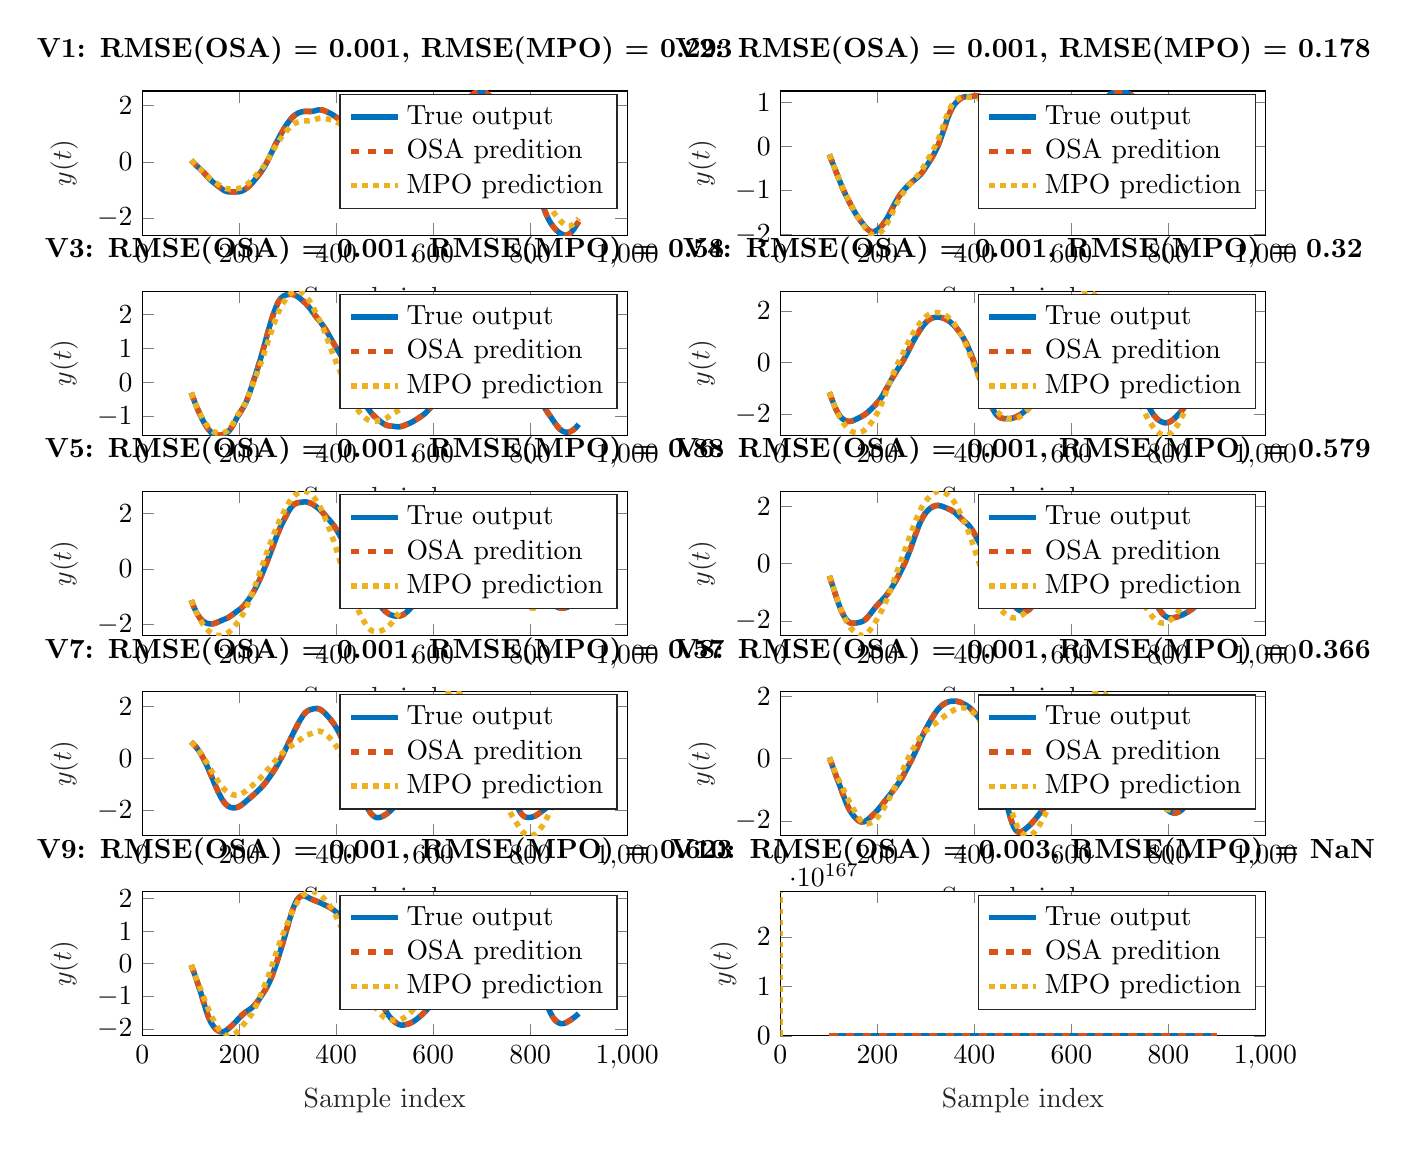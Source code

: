 % This file was created by matlab2tikz.
%
\definecolor{mycolor1}{rgb}{0.0,0.447,0.741}%
\definecolor{mycolor2}{rgb}{0.85,0.325,0.098}%
\definecolor{mycolor3}{rgb}{0.929,0.694,0.125}%
%
\begin{tikzpicture}

\begin{axis}[%
width=6.159cm,
height=1.831cm,
at={(0cm,10.169cm)},
scale only axis,
xmin=0,
xmax=1000,
xlabel style={font=\color{white!15!black}},
xlabel={Sample index},
ymin=-2.599,
ymax=2.513,
ylabel style={font=\color{white!15!black}},
ylabel={$y(t)$},
axis background/.style={fill=white},
title style={font=\bfseries},
title={V1: RMSE(OSA) = 0.001, RMSE(MPO) = 0.293},
legend style={legend cell align=left, align=left, draw=white!15!black}
]
\addplot [color=mycolor1, line width=2.0pt]
  table[row sep=crcr]{%
101	0.053\\
106	-0.039\\
111	-0.123\\
122	-0.299\\
126	-0.368\\
133	-0.499\\
137	-0.575\\
140	-0.629\\
145	-0.708\\
150	-0.776\\
158	-0.879\\
165	-0.972\\
169	-1.016\\
173	-1.046\\
176	-1.058\\
178	-1.064\\
183	-1.067\\
190	-1.067\\
196	-1.067\\
199	-1.062\\
201	-1.057\\
204	-1.044\\
207	-1.023\\
210	-0.996\\
213	-0.962\\
215	-0.938\\
220	-0.866\\
225	-0.78\\
230	-0.682\\
236	-0.556\\
240	-0.469\\
243	-0.402\\
247	-0.306\\
251	-0.199\\
253	-0.139\\
256	-0.047\\
260	0.089\\
267	0.341\\
272	0.522\\
277	0.696\\
280	0.797\\
285	0.957\\
291	1.136\\
296	1.273\\
301	1.398\\
302	1.421\\
308	1.549\\
314	1.646\\
315	1.66\\
321	1.726\\
328	1.77\\
331	1.781\\
333	1.785\\
336	1.788\\
339	1.787\\
347	1.784\\
350	1.789\\
354	1.802\\
359	1.824\\
362	1.836\\
364	1.843\\
367	1.845\\
370	1.84\\
373	1.828\\
377	1.802\\
381	1.772\\
387	1.723\\
390	1.695\\
393	1.665\\
396	1.632\\
401	1.567\\
409	1.461\\
414	1.402\\
425	1.284\\
428	1.243\\
429	1.229\\
431	1.195\\
434	1.141\\
439	1.027\\
444	0.895\\
452	0.668\\
458	0.497\\
478	-0.059\\
484	-0.219\\
489	-0.347\\
503	-0.697\\
508	-0.827\\
512	-0.929\\
514	-0.979\\
518	-1.072\\
520	-1.112\\
523	-1.17\\
525	-1.198\\
528	-1.237\\
529	-1.246\\
533	-1.272\\
534	-1.275\\
539	-1.275\\
544	-1.251\\
549	-1.209\\
554	-1.148\\
559	-1.066\\
564	-0.962\\
569	-0.839\\
573	-0.733\\
578	-0.593\\
582	-0.476\\
586	-0.351\\
592	-0.15\\
599	0.088\\
603	0.218\\
607	0.34\\
623	0.815\\
639	1.305\\
653	1.748\\
657	1.864\\
661	1.971\\
666	2.092\\
670	2.182\\
675	2.282\\
680	2.367\\
685	2.433\\
689	2.471\\
692	2.493\\
696	2.51\\
699	2.513\\
701	2.509\\
703	2.503\\
706	2.481\\
707	2.472\\
711	2.423\\
715	2.359\\
719	2.289\\
724	2.195\\
726	2.156\\
729	2.095\\
733	2.005\\
737	1.907\\
742	1.775\\
751	1.532\\
756	1.396\\
759	1.311\\
763	1.194\\
769	1.006\\
774	0.845\\
777	0.746\\
781	0.609\\
785	0.459\\
789	0.291\\
793	0.106\\
799	-0.19\\
804	-0.437\\
815	-0.979\\
819	-1.185\\
823	-1.392\\
826	-1.544\\
829	-1.688\\
830	-1.733\\
833	-1.86\\
834	-1.9\\
838	-2.043\\
842	-2.163\\
846	-2.264\\
849	-2.329\\
851	-2.371\\
856	-2.457\\
861	-2.524\\
866	-2.571\\
870	-2.595\\
871	-2.597\\
875	-2.598\\
877	-2.586\\
880	-2.565\\
884	-2.507\\
885	-2.49\\
889	-2.404\\
890	-2.381\\
895	-2.251\\
900	-2.112\\
};
\addlegendentry{True output}

\addplot [color=mycolor2, dashed, line width=2.0pt]
  table[row sep=crcr]{%
101	0.054\\
102	0.034\\
105	-0.021\\
107	-0.057\\
113	-0.155\\
118	-0.234\\
121	-0.281\\
124	-0.333\\
126	-0.367\\
130	-0.442\\
133	-0.499\\
137	-0.575\\
142	-0.661\\
144	-0.692\\
145	-0.708\\
148	-0.749\\
150	-0.776\\
156	-0.853\\
166	-0.984\\
167	-0.993\\
169	-1.015\\
170	-1.026\\
171	-1.031\\
172	-1.039\\
174	-1.052\\
175	-1.054\\
178	-1.064\\
193	-1.067\\
197	-1.065\\
199	-1.063\\
201	-1.057\\
202	-1.054\\
203	-1.047\\
205	-1.038\\
206	-1.029\\
208	-1.015\\
210	-0.996\\
211	-0.986\\
214	-0.949\\
216	-0.926\\
217	-0.909\\
218	-0.896\\
222	-0.832\\
225	-0.78\\
230	-0.683\\
242	-0.424\\
244	-0.378\\
248	-0.281\\
249	-0.252\\
250	-0.226\\
252	-0.171\\
255	-0.078\\
257	-0.014\\
259	0.055\\
262	0.161\\
264	0.232\\
268	0.377\\
272	0.521\\
274	0.592\\
277	0.696\\
282	0.861\\
286	0.989\\
287	1.017\\
289	1.076\\
291	1.136\\
294	1.218\\
297	1.3\\
298	1.323\\
300	1.372\\
302	1.422\\
304	1.464\\
309	1.569\\
310	1.581\\
311	1.599\\
312	1.613\\
315	1.661\\
321	1.725\\
322	1.736\\
323	1.739\\
324	1.746\\
326	1.758\\
328	1.771\\
331	1.781\\
337	1.788\\
339	1.787\\
348	1.785\\
353	1.797\\
358	1.82\\
362	1.837\\
367	1.845\\
368	1.844\\
369	1.841\\
370	1.84\\
371	1.837\\
372	1.831\\
373	1.828\\
377	1.803\\
382	1.765\\
389	1.705\\
394	1.654\\
396	1.632\\
403	1.54\\
407	1.487\\
410	1.448\\
417	1.37\\
424	1.295\\
426	1.272\\
430	1.214\\
435	1.121\\
436	1.095\\
437	1.074\\
438	1.05\\
439	1.027\\
440	1.002\\
442	0.949\\
445	0.867\\
449	0.754\\
454	0.611\\
466	0.275\\
482	-0.166\\
484	-0.219\\
492	-0.421\\
501	-0.646\\
511	-0.904\\
514	-0.98\\
516	-1.025\\
519	-1.094\\
524	-1.187\\
525	-1.198\\
527	-1.222\\
529	-1.248\\
534	-1.276\\
535	-1.277\\
538	-1.275\\
539	-1.275\\
540	-1.272\\
541	-1.266\\
543	-1.255\\
545	-1.245\\
546	-1.234\\
548	-1.217\\
550	-1.199\\
551	-1.185\\
552	-1.173\\
555	-1.134\\
556	-1.115\\
557	-1.1\\
560	-1.047\\
561	-1.024\\
562	-1.004\\
565	-0.939\\
566	-0.913\\
568	-0.864\\
569	-0.84\\
572	-0.76\\
574	-0.706\\
580	-0.535\\
583	-0.445\\
588	-0.284\\
590	-0.218\\
592	-0.15\\
598	0.054\\
601	0.153\\
604	0.249\\
612	0.488\\
617	0.635\\
621	0.755\\
629	0.998\\
638	1.274\\
642	1.4\\
651	1.687\\
653	1.749\\
655	1.807\\
658	1.892\\
662	1.997\\
663	2.02\\
665	2.068\\
666	2.093\\
670	2.181\\
671	2.204\\
673	2.243\\
676	2.302\\
677	2.316\\
678	2.334\\
681	2.383\\
682	2.394\\
683	2.408\\
686	2.444\\
688	2.463\\
689	2.472\\
693	2.499\\
694	2.501\\
695	2.506\\
697	2.512\\
698	2.511\\
700	2.513\\
704	2.498\\
705	2.487\\
706	2.48\\
708	2.462\\
709	2.447\\
710	2.436\\
711	2.423\\
715	2.36\\
717	2.325\\
722	2.233\\
726	2.156\\
731	2.05\\
733	2.005\\
735	1.956\\
737	1.907\\
741	1.802\\
749	1.586\\
756	1.395\\
759	1.312\\
761	1.253\\
765	1.132\\
768	1.038\\
777	0.747\\
782	0.573\\
783	0.534\\
785	0.458\\
786	0.419\\
787	0.375\\
788	0.333\\
790	0.247\\
791	0.198\\
792	0.153\\
794	0.058\\
795	0.008\\
797	-0.09\\
801	-0.289\\
806	-0.535\\
811	-0.779\\
815	-0.979\\
826	-1.544\\
830	-1.734\\
833	-1.859\\
834	-1.9\\
835	-1.938\\
836	-1.971\\
837	-2.008\\
839	-2.076\\
840	-2.102\\
841	-2.134\\
842	-2.162\\
843	-2.192\\
844	-2.213\\
845	-2.24\\
846	-2.263\\
847	-2.288\\
848	-2.308\\
850	-2.349\\
852	-2.391\\
853	-2.405\\
854	-2.423\\
856	-2.456\\
857	-2.473\\
858	-2.484\\
859	-2.498\\
861	-2.523\\
862	-2.536\\
863	-2.543\\
864	-2.553\\
867	-2.579\\
868	-2.583\\
871	-2.599\\
876	-2.596\\
877	-2.585\\
878	-2.579\\
880	-2.563\\
881	-2.554\\
882	-2.534\\
883	-2.522\\
884	-2.504\\
885	-2.49\\
886	-2.47\\
887	-2.446\\
888	-2.425\\
891	-2.356\\
897	-2.196\\
900	-2.112\\
};
\addlegendentry{OSA predition}

\addplot [color=mycolor3, dotted, line width=2.0pt]
  table[row sep=crcr]{%
101	0.053\\
106	-0.038\\
109	-0.089\\
113	-0.152\\
122	-0.291\\
126	-0.357\\
131	-0.445\\
136	-0.533\\
139	-0.583\\
142	-0.627\\
145	-0.667\\
148	-0.703\\
165	-0.893\\
167	-0.913\\
169	-0.929\\
171	-0.942\\
173	-0.951\\
175	-0.957\\
177	-0.959\\
180	-0.959\\
197	-0.945\\
200	-0.936\\
202	-0.928\\
204	-0.917\\
206	-0.903\\
209	-0.877\\
212	-0.846\\
215	-0.811\\
218	-0.771\\
221	-0.726\\
224	-0.677\\
227	-0.625\\
231	-0.551\\
240	-0.38\\
244	-0.3\\
247	-0.237\\
249	-0.192\\
251	-0.143\\
253	-0.092\\
255	-0.038\\
258	0.047\\
261	0.137\\
271	0.442\\
274	0.529\\
277	0.613\\
280	0.694\\
283	0.772\\
286	0.846\\
289	0.916\\
292	0.983\\
295	1.047\\
298	1.107\\
301	1.164\\
304	1.216\\
307	1.264\\
309	1.293\\
311	1.319\\
313	1.342\\
315	1.363\\
318	1.389\\
321	1.41\\
324	1.426\\
327	1.438\\
330	1.446\\
333	1.45\\
337	1.451\\
345	1.451\\
348	1.456\\
351	1.466\\
354	1.482\\
359	1.513\\
362	1.531\\
365	1.545\\
367	1.55\\
369	1.553\\
371	1.553\\
374	1.547\\
378	1.535\\
385	1.508\\
390	1.485\\
393	1.468\\
396	1.448\\
400	1.416\\
409	1.341\\
413	1.313\\
418	1.285\\
422	1.263\\
425	1.242\\
427	1.225\\
429	1.205\\
431	1.181\\
433	1.153\\
435	1.121\\
437	1.086\\
439	1.047\\
442	0.984\\
445	0.917\\
452	0.753\\
458	0.615\\
472	0.301\\
479	0.146\\
483	0.06\\
488	-0.042\\
499	-0.264\\
503	-0.349\\
509	-0.482\\
514	-0.591\\
517	-0.652\\
519	-0.69\\
521	-0.725\\
523	-0.756\\
525	-0.783\\
527	-0.806\\
529	-0.824\\
531	-0.837\\
533	-0.847\\
535	-0.852\\
537	-0.854\\
539	-0.852\\
541	-0.848\\
544	-0.837\\
547	-0.821\\
550	-0.799\\
552	-0.782\\
554	-0.763\\
556	-0.74\\
558	-0.714\\
560	-0.686\\
563	-0.638\\
566	-0.585\\
570	-0.509\\
575	-0.41\\
580	-0.307\\
584	-0.22\\
588	-0.128\\
598	0.107\\
601	0.171\\
604	0.231\\
607	0.287\\
612	0.375\\
618	0.481\\
624	0.592\\
632	0.744\\
636	0.824\\
639	0.886\\
642	0.952\\
646	1.045\\
655	1.256\\
659	1.344\\
664	1.45\\
671	1.594\\
675	1.673\\
678	1.73\\
681	1.784\\
684	1.833\\
687	1.878\\
690	1.92\\
693	1.957\\
696	1.989\\
698	2.007\\
700	2.022\\
702	2.032\\
704	2.038\\
706	2.04\\
708	2.037\\
710	2.03\\
712	2.019\\
715	1.998\\
719	1.964\\
723	1.927\\
727	1.885\\
730	1.849\\
733	1.807\\
736	1.76\\
739	1.708\\
743	1.635\\
755	1.409\\
758	1.348\\
761	1.284\\
764	1.216\\
768	1.121\\
774	0.974\\
778	0.872\\
780	0.818\\
782	0.761\\
784	0.7\\
786	0.635\\
788	0.565\\
790	0.491\\
792	0.413\\
795	0.29\\
808	-0.25\\
812	-0.417\\
815	-0.547\\
818	-0.681\\
827	-1.091\\
829	-1.176\\
831	-1.258\\
833	-1.335\\
835	-1.407\\
837	-1.475\\
839	-1.538\\
841	-1.598\\
843	-1.654\\
846	-1.734\\
849	-1.809\\
852	-1.88\\
855	-1.947\\
858	-2.009\\
861	-2.068\\
864	-2.122\\
867	-2.171\\
869	-2.201\\
871	-2.227\\
873	-2.248\\
875	-2.265\\
877	-2.276\\
879	-2.28\\
881	-2.278\\
883	-2.269\\
885	-2.253\\
887	-2.231\\
889	-2.205\\
891	-2.174\\
893	-2.14\\
896	-2.085\\
899	-2.026\\
900	-2.005\\
};
\addlegendentry{MPO prediction}

\end{axis}

\begin{axis}[%
width=6.159cm,
height=1.831cm,
at={(8.104cm,10.169cm)},
scale only axis,
xmin=0,
xmax=1000,
xlabel style={font=\color{white!15!black}},
xlabel={Sample index},
ymin=-2.019,
ymax=1.258,
ylabel style={font=\color{white!15!black}},
ylabel={$y(t)$},
axis background/.style={fill=white},
title style={font=\bfseries},
title={V2: RMSE(OSA) = 0.001, RMSE(MPO) = 0.178},
legend style={legend cell align=left, align=left, draw=white!15!black}
]
\addplot [color=mycolor1, line width=2.0pt]
  table[row sep=crcr]{%
101	-0.185\\
104	-0.273\\
106	-0.332\\
113	-0.528\\
126	-0.887\\
129	-0.966\\
133	-1.065\\
138	-1.178\\
143	-1.285\\
147	-1.368\\
151	-1.449\\
155	-1.525\\
159	-1.595\\
164	-1.674\\
169	-1.746\\
174	-1.815\\
177	-1.855\\
179	-1.877\\
182	-1.908\\
185	-1.927\\
187	-1.939\\
191	-1.942\\
192	-1.942\\
196	-1.927\\
200	-1.899\\
204	-1.863\\
208	-1.819\\
210	-1.793\\
212	-1.767\\
216	-1.706\\
220	-1.635\\
224	-1.555\\
232	-1.383\\
234	-1.341\\
238	-1.258\\
241	-1.202\\
243	-1.165\\
247	-1.1\\
248	-1.085\\
253	-1.015\\
258	-0.952\\
263	-0.895\\
267	-0.852\\
272	-0.804\\
283	-0.706\\
284	-0.696\\
288	-0.652\\
291	-0.613\\
292	-0.599\\
295	-0.555\\
297	-0.524\\
302	-0.441\\
307	-0.354\\
311	-0.282\\
314	-0.227\\
318	-0.148\\
322	-0.059\\
325	0.014\\
326	0.04\\
329	0.123\\
331	0.184\\
333	0.246\\
336	0.344\\
339	0.445\\
341	0.512\\
345	0.64\\
348	0.726\\
349	0.752\\
352	0.824\\
353	0.845\\
356	0.902\\
357	0.919\\
360	0.963\\
362	0.989\\
365	1.025\\
369	1.064\\
372	1.087\\
374	1.101\\
378	1.12\\
381	1.126\\
384	1.128\\
391	1.128\\
395	1.134\\
403	1.149\\
405	1.148\\
406	1.148\\
408	1.143\\
410	1.134\\
411	1.13\\
414	1.11\\
417	1.087\\
427	1.005\\
430	0.979\\
434	0.939\\
438	0.891\\
445	0.8\\
447	0.777\\
450	0.745\\
454	0.712\\
462	0.654\\
464	0.638\\
466	0.617\\
468	0.595\\
471	0.553\\
473	0.521\\
475	0.487\\
479	0.409\\
483	0.321\\
487	0.225\\
492	0.095\\
513	-0.466\\
519	-0.624\\
523	-0.723\\
527	-0.811\\
531	-0.884\\
535	-0.94\\
538	-0.969\\
539	-0.979\\
540	-0.986\\
543	-1.003\\
544	-1.007\\
548	-1.014\\
551	-1.009\\
552	-1.006\\
555	-0.991\\
556	-0.984\\
559	-0.959\\
561	-0.939\\
564	-0.906\\
579	-0.731\\
583	-0.681\\
587	-0.626\\
591	-0.567\\
596	-0.486\\
602	-0.385\\
608	-0.281\\
612	-0.21\\
617	-0.117\\
621	-0.039\\
626	0.069\\
631	0.189\\
636	0.317\\
641	0.448\\
645	0.55\\
650	0.669\\
655	0.78\\
659	0.864\\
663	0.944\\
665	0.981\\
668	1.034\\
672	1.094\\
673	1.108\\
677	1.153\\
681	1.187\\
682	1.194\\
686	1.219\\
690	1.238\\
692	1.245\\
694	1.252\\
697	1.257\\
700	1.257\\
703	1.253\\
706	1.246\\
711	1.23\\
716	1.212\\
719	1.198\\
721	1.186\\
723	1.172\\
725	1.155\\
726	1.144\\
729	1.108\\
730	1.094\\
733	1.046\\
734	1.029\\
738	0.952\\
744	0.828\\
747	0.764\\
751	0.676\\
755	0.584\\
759	0.486\\
763	0.379\\
768	0.236\\
772	0.116\\
777	-0.041\\
784	-0.264\\
788	-0.386\\
791	-0.47\\
792	-0.498\\
794	-0.547\\
796	-0.596\\
798	-0.639\\
800	-0.681\\
802	-0.72\\
805	-0.775\\
811	-0.878\\
814	-0.928\\
817	-0.976\\
821	-1.033\\
824	-1.069\\
825	-1.079\\
829	-1.109\\
833	-1.121\\
834	-1.122\\
838	-1.118\\
848	-1.086\\
851	-1.081\\
854	-1.081\\
858	-1.086\\
862	-1.091\\
865	-1.093\\
867	-1.09\\
868	-1.088\\
870	-1.08\\
871	-1.076\\
873	-1.063\\
874	-1.057\\
877	-1.032\\
883	-0.976\\
886	-0.949\\
890	-0.915\\
895	-0.873\\
898	-0.844\\
900	-0.823\\
};
\addlegendentry{True output}

\addplot [color=mycolor2, dashed, line width=2.0pt]
  table[row sep=crcr]{%
101	-0.184\\
102	-0.215\\
105	-0.302\\
107	-0.361\\
108	-0.388\\
111	-0.472\\
117	-0.639\\
125	-0.861\\
130	-0.991\\
134	-1.088\\
135	-1.11\\
137	-1.156\\
138	-1.179\\
139	-1.199\\
142	-1.264\\
147	-1.368\\
153	-1.487\\
156	-1.543\\
160	-1.612\\
161	-1.627\\
163	-1.658\\
165	-1.689\\
172	-1.788\\
174	-1.816\\
178	-1.867\\
182	-1.907\\
183	-1.917\\
184	-1.921\\
185	-1.927\\
186	-1.932\\
188	-1.943\\
189	-1.94\\
190	-1.942\\
191	-1.941\\
192	-1.942\\
193	-1.94\\
194	-1.934\\
195	-1.931\\
197	-1.921\\
198	-1.912\\
199	-1.906\\
200	-1.898\\
201	-1.892\\
202	-1.881\\
203	-1.872\\
206	-1.841\\
208	-1.818\\
209	-1.807\\
213	-1.753\\
214	-1.736\\
216	-1.705\\
217	-1.69\\
218	-1.67\\
219	-1.653\\
221	-1.616\\
222	-1.595\\
224	-1.555\\
225	-1.534\\
228	-1.469\\
232	-1.383\\
234	-1.34\\
239	-1.238\\
242	-1.184\\
244	-1.147\\
245	-1.133\\
246	-1.116\\
249	-1.07\\
250	-1.057\\
253	-1.014\\
258	-0.951\\
260	-0.929\\
265	-0.873\\
268	-0.842\\
272	-0.804\\
275	-0.778\\
283	-0.706\\
285	-0.686\\
288	-0.651\\
289	-0.64\\
292	-0.599\\
293	-0.586\\
296	-0.539\\
297	-0.524\\
305	-0.389\\
307	-0.354\\
311	-0.283\\
315	-0.208\\
316	-0.187\\
318	-0.147\\
319	-0.127\\
320	-0.104\\
321	-0.082\\
323	-0.036\\
324	-0.01\\
326	0.04\\
327	0.067\\
330	0.152\\
334	0.277\\
336	0.344\\
342	0.545\\
343	0.576\\
345	0.639\\
346	0.67\\
347	0.696\\
348	0.725\\
349	0.752\\
350	0.777\\
351	0.799\\
352	0.823\\
353	0.846\\
354	0.865\\
357	0.919\\
361	0.977\\
364	1.013\\
366	1.036\\
367	1.044\\
369	1.063\\
370	1.073\\
372	1.087\\
375	1.107\\
376	1.11\\
378	1.118\\
379	1.123\\
380	1.124\\
381	1.126\\
384	1.128\\
387	1.128\\
390	1.128\\
393	1.131\\
395	1.134\\
402	1.148\\
405	1.148\\
407	1.146\\
408	1.142\\
409	1.14\\
411	1.129\\
412	1.124\\
413	1.116\\
414	1.111\\
428	0.996\\
431	0.969\\
432	0.958\\
434	0.938\\
435	0.927\\
436	0.914\\
438	0.89\\
440	0.864\\
446	0.788\\
447	0.777\\
451	0.736\\
453	0.719\\
455	0.705\\
462	0.655\\
465	0.629\\
469	0.582\\
470	0.567\\
471	0.553\\
472	0.538\\
476	0.469\\
477	0.448\\
478	0.429\\
480	0.387\\
484	0.298\\
486	0.249\\
488	0.2\\
489	0.173\\
491	0.122\\
492	0.096\\
494	0.042\\
499	-0.093\\
505	-0.254\\
512	-0.44\\
519	-0.624\\
522	-0.698\\
524	-0.746\\
525	-0.767\\
527	-0.81\\
528	-0.831\\
529	-0.847\\
530	-0.866\\
532	-0.901\\
533	-0.911\\
534	-0.926\\
535	-0.938\\
536	-0.952\\
537	-0.959\\
538	-0.969\\
539	-0.977\\
540	-0.987\\
544	-1.007\\
545	-1.009\\
549	-1.013\\
550	-1.01\\
551	-1.009\\
552	-1.006\\
553	-1.002\\
555	-0.99\\
556	-0.984\\
559	-0.959\\
560	-0.95\\
565	-0.895\\
570	-0.836\\
578	-0.742\\
580	-0.718\\
584	-0.668\\
589	-0.597\\
592	-0.551\\
601	-0.403\\
612	-0.21\\
615	-0.154\\
617	-0.117\\
622	-0.018\\
623	0.004\\
625	0.048\\
627	0.092\\
628	0.117\\
630	0.165\\
631	0.188\\
634	0.265\\
640	0.423\\
641	0.449\\
644	0.525\\
646	0.575\\
649	0.646\\
650	0.67\\
655	0.78\\
658	0.843\\
660	0.885\\
663	0.944\\
664	0.963\\
669	1.051\\
670	1.064\\
671	1.08\\
672	1.093\\
673	1.108\\
674	1.12\\
677	1.152\\
678	1.163\\
679	1.17\\
680	1.179\\
684	1.207\\
687	1.225\\
689	1.233\\
693	1.248\\
694	1.252\\
697	1.257\\
700	1.258\\
705	1.249\\
708	1.24\\
712	1.227\\
717	1.207\\
720	1.193\\
723	1.173\\
726	1.145\\
730	1.094\\
732	1.062\\
734	1.029\\
735	1.01\\
740	0.911\\
743	0.849\\
749	0.721\\
752	0.653\\
755	0.585\\
760	0.46\\
763	0.379\\
764	0.352\\
765	0.322\\
766	0.294\\
770	0.176\\
773	0.085\\
776	-0.009\\
778	-0.073\\
785	-0.295\\
788	-0.385\\
789	-0.415\\
791	-0.469\\
793	-0.524\\
794	-0.547\\
796	-0.595\\
797	-0.619\\
799	-0.66\\
801	-0.702\\
807	-0.81\\
813	-0.912\\
817	-0.976\\
820	-1.019\\
821	-1.034\\
822	-1.046\\
826	-1.088\\
827	-1.094\\
828	-1.101\\
829	-1.107\\
830	-1.115\\
831	-1.115\\
832	-1.119\\
833	-1.12\\
834	-1.122\\
835	-1.122\\
838	-1.117\\
839	-1.116\\
840	-1.111\\
841	-1.109\\
843	-1.102\\
847	-1.089\\
849	-1.084\\
851	-1.081\\
852	-1.08\\
853	-1.081\\
854	-1.08\\
857	-1.084\\
862	-1.091\\
864	-1.092\\
866	-1.092\\
869	-1.085\\
871	-1.075\\
872	-1.07\\
874	-1.056\\
875	-1.049\\
877	-1.032\\
879	-1.013\\
888	-0.932\\
897	-0.854\\
899	-0.834\\
900	-0.823\\
};
\addlegendentry{OSA predition}

\addplot [color=mycolor3, dotted, line width=2.0pt]
  table[row sep=crcr]{%
101	-0.185\\
104	-0.273\\
106	-0.331\\
110	-0.442\\
121	-0.743\\
124	-0.823\\
127	-0.901\\
129	-0.952\\
132	-1.024\\
135	-1.092\\
138	-1.158\\
143	-1.265\\
149	-1.392\\
153	-1.473\\
156	-1.532\\
159	-1.587\\
162	-1.64\\
166	-1.709\\
173	-1.825\\
176	-1.873\\
178	-1.903\\
180	-1.93\\
182	-1.955\\
184	-1.976\\
186	-1.993\\
188	-2.006\\
190	-2.015\\
192	-2.019\\
194	-2.019\\
196	-2.016\\
198	-2.009\\
200	-2.0\\
202	-1.988\\
204	-1.973\\
206	-1.956\\
208	-1.937\\
210	-1.914\\
212	-1.889\\
214	-1.861\\
216	-1.83\\
218	-1.795\\
220	-1.757\\
222	-1.716\\
224	-1.673\\
227	-1.605\\
231	-1.51\\
235	-1.416\\
238	-1.347\\
240	-1.303\\
242	-1.261\\
244	-1.221\\
246	-1.183\\
248	-1.147\\
251	-1.095\\
254	-1.047\\
257	-1.0\\
261	-0.941\\
265	-0.885\\
268	-0.845\\
271	-0.807\\
275	-0.76\\
281	-0.689\\
284	-0.651\\
286	-0.623\\
288	-0.594\\
290	-0.562\\
292	-0.529\\
295	-0.476\\
298	-0.421\\
303	-0.325\\
311	-0.17\\
314	-0.109\\
317	-0.046\\
319	-0.002\\
321	0.044\\
323	0.092\\
325	0.143\\
327	0.197\\
329	0.253\\
331	0.313\\
333	0.374\\
336	0.469\\
340	0.596\\
342	0.658\\
344	0.716\\
346	0.771\\
348	0.821\\
349	0.844\\
350	0.866\\
352	0.906\\
354	0.941\\
356	0.972\\
358	0.999\\
360	1.022\\
362	1.043\\
364	1.062\\
366	1.078\\
368	1.093\\
370	1.106\\
372	1.117\\
374	1.125\\
376	1.13\\
378	1.133\\
380	1.133\\
382	1.13\\
386	1.123\\
390	1.115\\
393	1.112\\
397	1.112\\
401	1.112\\
403	1.109\\
405	1.104\\
407	1.096\\
409	1.085\\
411	1.07\\
413	1.054\\
416	1.025\\
428	0.904\\
431	0.871\\
433	0.848\\
435	0.822\\
438	0.781\\
444	0.696\\
446	0.67\\
448	0.646\\
450	0.624\\
452	0.606\\
454	0.589\\
458	0.56\\
461	0.537\\
463	0.52\\
465	0.501\\
467	0.478\\
469	0.453\\
471	0.424\\
473	0.392\\
475	0.357\\
477	0.32\\
479	0.281\\
481	0.24\\
483	0.197\\
486	0.129\\
489	0.058\\
493	-0.039\\
499	-0.185\\
503	-0.279\\
507	-0.37\\
513	-0.505\\
517	-0.593\\
520	-0.656\\
522	-0.695\\
524	-0.732\\
526	-0.766\\
528	-0.796\\
530	-0.822\\
532	-0.844\\
534	-0.861\\
536	-0.875\\
538	-0.885\\
540	-0.892\\
542	-0.895\\
544	-0.895\\
546	-0.892\\
548	-0.886\\
550	-0.876\\
552	-0.862\\
554	-0.846\\
556	-0.825\\
558	-0.802\\
560	-0.777\\
563	-0.736\\
573	-0.594\\
584	-0.443\\
587	-0.399\\
591	-0.337\\
597	-0.24\\
605	-0.111\\
618	0.097\\
621	0.148\\
624	0.2\\
627	0.256\\
630	0.315\\
634	0.397\\
640	0.522\\
643	0.581\\
645	0.618\\
647	0.653\\
650	0.703\\
653	0.75\\
656	0.795\\
659	0.837\\
662	0.877\\
665	0.914\\
667	0.936\\
669	0.956\\
671	0.973\\
673	0.987\\
675	0.999\\
677	1.008\\
679	1.014\\
682	1.021\\
685	1.025\\
688	1.026\\
691	1.026\\
694	1.022\\
696	1.018\\
698	1.012\\
701	1.0\\
704	0.984\\
710	0.95\\
718	0.903\\
720	0.889\\
722	0.873\\
724	0.854\\
726	0.832\\
728	0.806\\
730	0.777\\
732	0.744\\
734	0.708\\
736	0.67\\
739	0.611\\
751	0.369\\
754	0.306\\
757	0.241\\
760	0.173\\
763	0.102\\
766	0.03\\
770	-0.07\\
777	-0.248\\
781	-0.349\\
784	-0.421\\
786	-0.468\\
788	-0.511\\
790	-0.551\\
792	-0.588\\
794	-0.622\\
796	-0.651\\
798	-0.678\\
800	-0.701\\
802	-0.723\\
805	-0.752\\
809	-0.787\\
814	-0.828\\
817	-0.851\\
819	-0.864\\
821	-0.875\\
823	-0.882\\
825	-0.887\\
827	-0.888\\
829	-0.885\\
831	-0.878\\
833	-0.867\\
835	-0.854\\
837	-0.838\\
840	-0.811\\
845	-0.765\\
847	-0.749\\
849	-0.735\\
851	-0.723\\
853	-0.714\\
855	-0.707\\
858	-0.7\\
863	-0.689\\
865	-0.683\\
867	-0.675\\
869	-0.664\\
871	-0.65\\
873	-0.634\\
876	-0.607\\
883	-0.54\\
886	-0.514\\
889	-0.492\\
899	-0.421\\
900	-0.413\\
};
\addlegendentry{MPO prediction}

\end{axis}

\begin{axis}[%
width=6.159cm,
height=1.831cm,
at={(0cm,7.627cm)},
scale only axis,
xmin=0,
xmax=1000,
xlabel style={font=\color{white!15!black}},
xlabel={Sample index},
ymin=-1.558,
ymax=2.678,
ylabel style={font=\color{white!15!black}},
ylabel={$y(t)$},
axis background/.style={fill=white},
title style={font=\bfseries},
title={V3: RMSE(OSA) = 0.001, RMSE(MPO) = 0.58},
legend style={legend cell align=left, align=left, draw=white!15!black}
]
\addplot [color=mycolor1, line width=2.0pt]
  table[row sep=crcr]{%
101	-0.308\\
105	-0.461\\
110	-0.643\\
114	-0.782\\
119	-0.945\\
124	-1.092\\
129	-1.222\\
134	-1.333\\
138	-1.408\\
140	-1.439\\
143	-1.483\\
147	-1.525\\
149	-1.537\\
152	-1.553\\
155	-1.557\\
158	-1.556\\
162	-1.548\\
165	-1.539\\
167	-1.532\\
170	-1.518\\
172	-1.506\\
175	-1.48\\
178	-1.442\\
179	-1.427\\
182	-1.374\\
185	-1.307\\
186	-1.284\\
190	-1.181\\
194	-1.076\\
197	-1.0\\
201	-0.906\\
206	-0.793\\
209	-0.722\\
212	-0.641\\
213	-0.611\\
216	-0.515\\
219	-0.403\\
220	-0.365\\
224	-0.199\\
231	0.108\\
238	0.419\\
240	0.509\\
244	0.698\\
247	0.846\\
251	1.052\\
257	1.365\\
260	1.52\\
264	1.716\\
265	1.763\\
269	1.945\\
274	2.147\\
275	2.184\\
280	2.342\\
281	2.366\\
286	2.471\\
291	2.53\\
292	2.539\\
294	2.552\\
297	2.567\\
300	2.577\\
303	2.584\\
306	2.587\\
309	2.585\\
311	2.58\\
314	2.565\\
316	2.552\\
319	2.527\\
322	2.497\\
326	2.453\\
330	2.406\\
334	2.356\\
337	2.315\\
340	2.27\\
343	2.22\\
347	2.147\\
359	1.917\\
370	1.717\\
373	1.659\\
378	1.552\\
383	1.434\\
394	1.157\\
396	1.109\\
400	1.016\\
405	0.902\\
407	0.856\\
411	0.756\\
415	0.646\\
419	0.524\\
423	0.397\\
432	0.11\\
437	-0.043\\
442	-0.189\\
446	-0.301\\
450	-0.408\\
455	-0.534\\
460	-0.651\\
464	-0.741\\
469	-0.843\\
474	-0.931\\
478	-0.991\\
483	-1.056\\
492	-1.162\\
496	-1.205\\
500	-1.239\\
501	-1.246\\
505	-1.268\\
508	-1.277\\
514	-1.287\\
519	-1.296\\
525	-1.307\\
527	-1.309\\
530	-1.308\\
533	-1.302\\
536	-1.291\\
540	-1.271\\
546	-1.236\\
552	-1.199\\
556	-1.171\\
560	-1.14\\
563	-1.114\\
569	-1.06\\
576	-0.993\\
580	-0.951\\
584	-0.903\\
588	-0.847\\
593	-0.767\\
598	-0.679\\
603	-0.589\\
607	-0.514\\
612	-0.414\\
617	-0.305\\
621	-0.208\\
625	-0.105\\
631	0.057\\
639	0.271\\
644	0.406\\
647	0.489\\
651	0.604\\
657	0.779\\
661	0.889\\
665	0.982\\
669	1.06\\
673	1.124\\
685	1.293\\
689	1.345\\
693	1.388\\
695	1.402\\
697	1.415\\
699	1.422\\
702	1.428\\
706	1.427\\
711	1.416\\
715	1.404\\
719	1.388\\
723	1.369\\
728	1.343\\
736	1.298\\
739	1.278\\
742	1.256\\
745	1.23\\
748	1.198\\
752	1.146\\
756	1.087\\
762	0.992\\
769	0.877\\
771	0.843\\
775	0.771\\
778	0.713\\
782	0.627\\
787	0.506\\
792	0.373\\
797	0.232\\
803	0.055\\
807	-0.065\\
813	-0.251\\
820	-0.47\\
822	-0.53\\
826	-0.647\\
831	-0.775\\
836	-0.888\\
851	-1.2\\
855	-1.278\\
857	-1.312\\
860	-1.361\\
861	-1.374\\
865	-1.42\\
869	-1.45\\
871	-1.458\\
874	-1.468\\
878	-1.467\\
880	-1.46\\
882	-1.453\\
884	-1.44\\
886	-1.425\\
888	-1.405\\
890	-1.385\\
893	-1.346\\
894	-1.333\\
898	-1.271\\
900	-1.236\\
};
\addlegendentry{True output}

\addplot [color=mycolor2, dashed, line width=2.0pt]
  table[row sep=crcr]{%
101	-0.308\\
106	-0.498\\
108	-0.57\\
111	-0.677\\
114	-0.782\\
115	-0.816\\
117	-0.88\\
120	-0.976\\
121	-1.004\\
123	-1.062\\
125	-1.12\\
126	-1.144\\
127	-1.171\\
130	-1.246\\
131	-1.266\\
132	-1.289\\
134	-1.332\\
135	-1.354\\
136	-1.37\\
137	-1.39\\
139	-1.426\\
144	-1.496\\
145	-1.503\\
146	-1.514\\
148	-1.533\\
149	-1.537\\
152	-1.552\\
153	-1.556\\
154	-1.556\\
155	-1.558\\
159	-1.555\\
164	-1.543\\
168	-1.527\\
170	-1.518\\
172	-1.505\\
173	-1.498\\
174	-1.487\\
176	-1.469\\
177	-1.453\\
178	-1.441\\
179	-1.427\\
180	-1.41\\
182	-1.373\\
183	-1.354\\
184	-1.329\\
185	-1.307\\
187	-1.259\\
188	-1.233\\
190	-1.181\\
194	-1.075\\
197	-1.0\\
198	-0.975\\
199	-0.953\\
202	-0.883\\
204	-0.839\\
206	-0.794\\
208	-0.746\\
210	-0.696\\
211	-0.667\\
213	-0.612\\
217	-0.481\\
218	-0.44\\
219	-0.404\\
221	-0.326\\
222	-0.282\\
223	-0.241\\
226	-0.112\\
228	-0.024\\
231	0.108\\
238	0.419\\
240	0.509\\
242	0.603\\
244	0.697\\
248	0.896\\
249	0.949\\
251	1.052\\
253	1.157\\
258	1.417\\
261	1.571\\
262	1.618\\
263	1.667\\
265	1.765\\
270	1.99\\
271	2.025\\
272	2.067\\
274	2.146\\
275	2.186\\
276	2.22\\
277	2.247\\
278	2.279\\
279	2.309\\
281	2.372\\
282	2.389\\
283	2.41\\
285	2.449\\
286	2.471\\
287	2.489\\
288	2.495\\
289	2.508\\
290	2.517\\
292	2.541\\
295	2.559\\
296	2.562\\
297	2.567\\
304	2.585\\
307	2.587\\
308	2.585\\
309	2.585\\
312	2.576\\
313	2.569\\
314	2.566\\
319	2.527\\
327	2.441\\
331	2.394\\
335	2.342\\
337	2.315\\
338	2.299\\
340	2.27\\
344	2.202\\
345	2.183\\
347	2.147\\
355	1.992\\
360	1.898\\
363	1.845\\
370	1.716\\
373	1.659\\
374	1.639\\
375	1.616\\
378	1.552\\
379	1.53\\
381	1.482\\
384	1.409\\
387	1.333\\
394	1.157\\
396	1.109\\
398	1.062\\
402	0.971\\
404	0.926\\
408	0.832\\
409	0.806\\
411	0.755\\
412	0.73\\
413	0.7\\
414	0.674\\
416	0.617\\
417	0.585\\
419	0.524\\
420	0.494\\
428	0.237\\
433	0.079\\
435	0.018\\
439	-0.101\\
442	-0.189\\
445	-0.273\\
446	-0.302\\
448	-0.355\\
451	-0.433\\
456	-0.557\\
460	-0.652\\
463	-0.718\\
465	-0.762\\
466	-0.781\\
469	-0.842\\
470	-0.862\\
471	-0.878\\
472	-0.896\\
475	-0.946\\
478	-0.99\\
479	-1.006\\
480	-1.017\\
482	-1.043\\
484	-1.068\\
494	-1.183\\
497	-1.214\\
498	-1.221\\
501	-1.246\\
502	-1.253\\
503	-1.256\\
506	-1.272\\
508	-1.277\\
511	-1.283\\
517	-1.292\\
524	-1.305\\
527	-1.309\\
531	-1.306\\
534	-1.299\\
538	-1.282\\
540	-1.271\\
552	-1.199\\
557	-1.164\\
559	-1.149\\
572	-1.032\\
576	-0.993\\
578	-0.972\\
580	-0.951\\
583	-0.915\\
585	-0.89\\
586	-0.875\\
589	-0.832\\
590	-0.815\\
592	-0.783\\
593	-0.768\\
595	-0.732\\
602	-0.608\\
609	-0.475\\
612	-0.415\\
618	-0.282\\
622	-0.183\\
625	-0.106\\
628	-0.025\\
638	0.244\\
643	0.378\\
648	0.518\\
650	0.575\\
658	0.807\\
661	0.887\\
662	0.914\\
663	0.934\\
664	0.959\\
666	1.004\\
667	1.02\\
668	1.041\\
670	1.078\\
671	1.091\\
672	1.108\\
676	1.167\\
680	1.223\\
686	1.307\\
688	1.332\\
690	1.358\\
691	1.366\\
694	1.397\\
695	1.402\\
698	1.42\\
702	1.429\\
705	1.428\\
707	1.426\\
710	1.419\\
713	1.41\\
716	1.4\\
719	1.388\\
724	1.364\\
729	1.337\\
737	1.291\\
739	1.279\\
744	1.239\\
746	1.22\\
750	1.172\\
752	1.146\\
754	1.117\\
757	1.071\\
760	1.024\\
771	0.844\\
777	0.732\\
779	0.693\\
780	0.67\\
783	0.604\\
784	0.578\\
786	0.53\\
788	0.481\\
789	0.453\\
792	0.373\\
797	0.232\\
801	0.115\\
803	0.055\\
807	-0.064\\
809	-0.127\\
822	-0.531\\
826	-0.645\\
827	-0.674\\
828	-0.698\\
829	-0.724\\
832	-0.8\\
833	-0.82\\
834	-0.844\\
838	-0.93\\
846	-1.097\\
851	-1.2\\
856	-1.297\\
861	-1.376\\
864	-1.409\\
866	-1.43\\
867	-1.434\\
868	-1.443\\
869	-1.448\\
870	-1.456\\
875	-1.47\\
876	-1.467\\
877	-1.467\\
879	-1.465\\
883	-1.448\\
886	-1.424\\
887	-1.417\\
890	-1.384\\
891	-1.373\\
893	-1.346\\
895	-1.318\\
897	-1.286\\
900	-1.236\\
};
\addlegendentry{OSA predition}

\addplot [color=mycolor3, dotted, line width=2.0pt]
  table[row sep=crcr]{%
101	-0.308\\
105	-0.46\\
108	-0.568\\
110	-0.638\\
112	-0.705\\
114	-0.77\\
116	-0.832\\
118	-0.892\\
120	-0.95\\
122	-1.004\\
124	-1.056\\
126	-1.105\\
128	-1.151\\
130	-1.195\\
132	-1.236\\
134	-1.274\\
136	-1.31\\
138	-1.343\\
140	-1.374\\
142	-1.401\\
144	-1.424\\
146	-1.444\\
148	-1.46\\
150	-1.472\\
152	-1.48\\
154	-1.485\\
156	-1.488\\
159	-1.489\\
162	-1.486\\
165	-1.481\\
168	-1.473\\
170	-1.465\\
172	-1.455\\
174	-1.44\\
176	-1.42\\
178	-1.394\\
180	-1.362\\
182	-1.325\\
184	-1.283\\
186	-1.236\\
189	-1.161\\
194	-1.034\\
197	-0.962\\
199	-0.917\\
202	-0.853\\
207	-0.748\\
209	-0.703\\
211	-0.653\\
213	-0.599\\
215	-0.538\\
217	-0.473\\
219	-0.403\\
221	-0.329\\
224	-0.213\\
229	-0.019\\
232	0.094\\
237	0.278\\
240	0.389\\
243	0.504\\
245	0.583\\
247	0.664\\
250	0.791\\
254	0.964\\
261	1.269\\
265	1.441\\
269	1.609\\
272	1.732\\
274	1.812\\
276	1.889\\
278	1.962\\
280	2.032\\
282	2.097\\
284	2.157\\
286	2.213\\
288	2.264\\
290	2.312\\
292	2.357\\
294	2.4\\
296	2.44\\
298	2.478\\
300	2.513\\
302	2.546\\
304	2.577\\
306	2.603\\
308	2.626\\
310	2.645\\
312	2.659\\
314	2.669\\
316	2.675\\
318	2.678\\
320	2.676\\
322	2.671\\
324	2.664\\
326	2.653\\
328	2.639\\
330	2.623\\
332	2.603\\
334	2.579\\
336	2.552\\
338	2.521\\
340	2.487\\
342	2.448\\
344	2.406\\
346	2.36\\
348	2.311\\
351	2.234\\
354	2.153\\
358	2.041\\
362	1.926\\
366	1.807\\
369	1.714\\
372	1.617\\
374	1.55\\
376	1.48\\
378	1.408\\
381	1.296\\
384	1.18\\
391	0.908\\
394	0.796\\
396	0.724\\
399	0.619\\
402	0.519\\
410	0.255\\
413	0.152\\
416	0.045\\
423	-0.207\\
426	-0.31\\
428	-0.376\\
430	-0.439\\
432	-0.5\\
434	-0.557\\
436	-0.612\\
438	-0.663\\
440	-0.712\\
442	-0.758\\
444	-0.802\\
446	-0.842\\
448	-0.88\\
450	-0.915\\
452	-0.947\\
454	-0.976\\
456	-1.004\\
458	-1.028\\
461	-1.062\\
463	-1.081\\
465	-1.099\\
467	-1.113\\
469	-1.126\\
471	-1.135\\
473	-1.142\\
475	-1.145\\
477	-1.146\\
480	-1.144\\
484	-1.137\\
491	-1.119\\
495	-1.106\\
498	-1.092\\
500	-1.08\\
502	-1.066\\
505	-1.041\\
508	-1.011\\
516	-0.93\\
519	-0.903\\
525	-0.854\\
529	-0.819\\
532	-0.789\\
535	-0.756\\
547	-0.621\\
551	-0.581\\
559	-0.506\\
565	-0.452\\
569	-0.42\\
573	-0.391\\
584	-0.317\\
588	-0.285\\
594	-0.232\\
599	-0.188\\
603	-0.156\\
615	-0.063\\
618	-0.036\\
622	0.004\\
632	0.107\\
636	0.142\\
648	0.243\\
652	0.283\\
657	0.334\\
659	0.352\\
661	0.367\\
663	0.379\\
665	0.387\\
667	0.392\\
669	0.394\\
672	0.394\\
677	0.392\\
680	0.394\\
683	0.4\\
693	0.425\\
695	0.425\\
698	0.423\\
701	0.416\\
706	0.4\\
711	0.385\\
715	0.376\\
719	0.371\\
723	0.37\\
726	0.371\\
729	0.375\\
732	0.382\\
736	0.395\\
744	0.425\\
747	0.432\\
750	0.436\\
754	0.437\\
761	0.439\\
765	0.443\\
775	0.458\\
778	0.458\\
781	0.454\\
784	0.447\\
787	0.435\\
790	0.422\\
794	0.4\\
800	0.364\\
806	0.325\\
811	0.289\\
823	0.199\\
826	0.182\\
829	0.17\\
832	0.161\\
841	0.139\\
844	0.126\\
846	0.115\\
849	0.094\\
853	0.061\\
858	0.02\\
861	-0.002\\
864	-0.02\\
867	-0.035\\
870	-0.047\\
874	-0.059\\
877	-0.066\\
880	-0.07\\
883	-0.071\\
886	-0.069\\
889	-0.063\\
893	-0.053\\
898	-0.036\\
900	-0.028\\
};
\addlegendentry{MPO prediction}

\end{axis}

\begin{axis}[%
width=6.159cm,
height=1.831cm,
at={(8.104cm,7.627cm)},
scale only axis,
xmin=0,
xmax=1000,
xlabel style={font=\color{white!15!black}},
xlabel={Sample index},
ymin=-2.806,
ymax=2.769,
ylabel style={font=\color{white!15!black}},
ylabel={$y(t)$},
axis background/.style={fill=white},
title style={font=\bfseries},
title={V4: RMSE(OSA) = 0.001, RMSE(MPO) = 0.32},
legend style={legend cell align=left, align=left, draw=white!15!black}
]
\addplot [color=mycolor1, line width=2.0pt]
  table[row sep=crcr]{%
101	-1.145\\
104	-1.298\\
108	-1.498\\
110	-1.592\\
113	-1.73\\
117	-1.886\\
118	-1.923\\
122	-2.041\\
123	-2.066\\
127	-2.148\\
129	-2.178\\
131	-2.205\\
134	-2.234\\
137	-2.254\\
140	-2.265\\
143	-2.267\\
145	-2.262\\
147	-2.256\\
150	-2.238\\
154	-2.205\\
166	-2.094\\
170	-2.054\\
173	-2.02\\
177	-1.966\\
180	-1.919\\
185	-1.831\\
193	-1.683\\
197	-1.606\\
200	-1.545\\
203	-1.477\\
205	-1.426\\
207	-1.374\\
210	-1.287\\
211	-1.257\\
215	-1.129\\
218	-1.028\\
230	-0.623\\
235	-0.463\\
241	-0.282\\
251	0.012\\
256	0.173\\
261	0.35\\
271	0.726\\
276	0.9\\
280	1.029\\
284	1.15\\
289	1.292\\
293	1.399\\
297	1.496\\
301	1.577\\
302	1.596\\
306	1.658\\
309	1.691\\
311	1.713\\
316	1.745\\
321	1.76\\
326	1.761\\
331	1.749\\
335	1.73\\
340	1.694\\
345	1.643\\
350	1.578\\
355	1.497\\
359	1.422\\
361	1.382\\
366	1.271\\
372	1.117\\
377	0.967\\
378	0.934\\
383	0.759\\
384	0.721\\
389	0.519\\
391	0.43\\
394	0.295\\
399	0.048\\
405	-0.265\\
409	-0.477\\
413	-0.684\\
418	-0.929\\
422	-1.115\\
428	-1.38\\
431	-1.51\\
435	-1.674\\
439	-1.823\\
443	-1.947\\
447	-2.039\\
449	-2.07\\
451	-2.1\\
453	-2.119\\
455	-2.136\\
457	-2.146\\
460	-2.157\\
464	-2.164\\
467	-2.165\\
471	-2.163\\
474	-2.157\\
477	-2.148\\
479	-2.14\\
482	-2.123\\
485	-2.104\\
489	-2.069\\
493	-2.027\\
497	-1.976\\
502	-1.904\\
508	-1.808\\
512	-1.74\\
516	-1.669\\
521	-1.57\\
526	-1.447\\
528	-1.386\\
531	-1.292\\
532	-1.258\\
537	-1.063\\
542	-0.834\\
544	-0.734\\
548	-0.531\\
555	-0.157\\
562	0.224\\
565	0.39\\
570	0.674\\
581	1.313\\
583	1.425\\
584	1.478\\
588	1.678\\
592	1.848\\
593	1.887\\
597	2.025\\
601	2.139\\
605	2.233\\
609	2.311\\
612	2.358\\
614	2.383\\
616	2.405\\
618	2.42\\
620	2.434\\
624	2.448\\
628	2.448\\
631	2.441\\
634	2.428\\
637	2.406\\
639	2.387\\
641	2.365\\
644	2.323\\
647	2.273\\
651	2.196\\
660	2.016\\
665	1.925\\
670	1.835\\
674	1.756\\
678	1.667\\
682	1.57\\
686	1.467\\
690	1.358\\
694	1.244\\
697	1.155\\
701	1.023\\
703	0.95\\
706	0.838\\
710	0.672\\
712	0.583\\
715	0.446\\
721	0.153\\
727	-0.154\\
737	-0.672\\
742	-0.922\\
747	-1.161\\
749	-1.252\\
753	-1.429\\
758	-1.633\\
759	-1.673\\
763	-1.817\\
764	-1.851\\
768	-1.973\\
769	-2.0\\
773	-2.096\\
774	-2.117\\
778	-2.189\\
780	-2.218\\
782	-2.245\\
786	-2.285\\
789	-2.306\\
791	-2.315\\
793	-2.322\\
797	-2.32\\
800	-2.308\\
803	-2.285\\
804	-2.276\\
808	-2.227\\
812	-2.164\\
817	-2.073\\
821	-1.993\\
825	-1.908\\
830	-1.793\\
836	-1.638\\
841	-1.495\\
847	-1.308\\
852	-1.144\\
857	-0.969\\
862	-0.778\\
867	-0.567\\
870	-0.429\\
873	-0.287\\
881	0.096\\
886	0.327\\
893	0.641\\
899	0.905\\
900	0.948\\
};
\addlegendentry{True output}

\addplot [color=mycolor2, dashed, line width=2.0pt]
  table[row sep=crcr]{%
101	-1.145\\
105	-1.349\\
109	-1.548\\
112	-1.684\\
114	-1.775\\
115	-1.808\\
116	-1.848\\
119	-1.958\\
120	-1.981\\
121	-2.012\\
122	-2.039\\
123	-2.068\\
124	-2.09\\
125	-2.108\\
128	-2.167\\
129	-2.179\\
131	-2.206\\
134	-2.235\\
135	-2.242\\
136	-2.247\\
138	-2.26\\
139	-2.26\\
141	-2.267\\
143	-2.266\\
144	-2.266\\
148	-2.25\\
150	-2.238\\
151	-2.231\\
152	-2.221\\
154	-2.205\\
159	-2.158\\
170	-2.054\\
174	-2.008\\
176	-1.98\\
177	-1.966\\
183	-1.867\\
187	-1.794\\
194	-1.664\\
197	-1.606\\
201	-1.522\\
204	-1.453\\
208	-1.347\\
210	-1.287\\
212	-1.227\\
213	-1.193\\
216	-1.096\\
224	-0.823\\
228	-0.689\\
230	-0.623\\
236	-0.433\\
240	-0.311\\
243	-0.224\\
247	-0.106\\
252	0.042\\
253	0.077\\
256	0.174\\
257	0.206\\
258	0.244\\
260	0.315\\
262	0.386\\
263	0.426\\
266	0.538\\
272	0.762\\
273	0.796\\
276	0.901\\
278	0.965\\
281	1.06\\
286	1.208\\
289	1.293\\
291	1.346\\
294	1.424\\
297	1.495\\
298	1.519\\
299	1.536\\
301	1.576\\
302	1.597\\
303	1.613\\
304	1.627\\
307	1.673\\
308	1.681\\
310	1.701\\
312	1.723\\
313	1.725\\
314	1.733\\
317	1.75\\
318	1.751\\
320	1.757\\
322	1.762\\
324	1.761\\
327	1.759\\
332	1.744\\
336	1.725\\
337	1.715\\
340	1.694\\
341	1.686\\
342	1.673\\
344	1.653\\
346	1.632\\
347	1.617\\
350	1.577\\
351	1.564\\
352	1.545\\
354	1.512\\
356	1.48\\
358	1.441\\
362	1.36\\
367	1.247\\
369	1.195\\
373	1.089\\
375	1.027\\
379	0.901\\
382	0.793\\
384	0.723\\
390	0.477\\
393	0.34\\
395	0.249\\
396	0.196\\
397	0.148\\
400	-0.002\\
402	-0.107\\
407	-0.371\\
409	-0.477\\
412	-0.632\\
414	-0.734\\
417	-0.88\\
418	-0.93\\
421	-1.068\\
423	-1.161\\
424	-1.204\\
427	-1.337\\
431	-1.51\\
432	-1.552\\
434	-1.634\\
436	-1.714\\
437	-1.748\\
438	-1.786\\
440	-1.859\\
441	-1.884\\
442	-1.917\\
443	-1.945\\
444	-1.976\\
445	-1.993\\
446	-2.017\\
447	-2.037\\
448	-2.059\\
449	-2.07\\
450	-2.086\\
452	-2.113\\
455	-2.135\\
456	-2.143\\
461	-2.159\\
466	-2.165\\
473	-2.159\\
476	-2.152\\
480	-2.134\\
482	-2.124\\
484	-2.11\\
486	-2.096\\
491	-2.048\\
493	-2.027\\
496	-1.99\\
497	-1.977\\
498	-1.961\\
501	-1.919\\
502	-1.904\\
504	-1.872\\
511	-1.757\\
516	-1.669\\
521	-1.569\\
522	-1.548\\
523	-1.52\\
524	-1.496\\
526	-1.445\\
527	-1.42\\
528	-1.386\\
529	-1.355\\
531	-1.29\\
532	-1.258\\
533	-1.221\\
535	-1.141\\
538	-1.021\\
539	-0.971\\
540	-0.926\\
541	-0.878\\
543	-0.787\\
548	-0.532\\
549	-0.48\\
550	-0.425\\
553	-0.266\\
555	-0.158\\
564	0.333\\
565	0.388\\
567	0.502\\
571	0.732\\
575	0.965\\
580	1.258\\
581	1.312\\
583	1.424\\
584	1.48\\
589	1.727\\
590	1.763\\
591	1.807\\
592	1.847\\
593	1.889\\
594	1.924\\
595	1.957\\
598	2.059\\
599	2.082\\
600	2.112\\
602	2.166\\
603	2.186\\
604	2.211\\
606	2.255\\
607	2.272\\
609	2.312\\
610	2.328\\
611	2.342\\
613	2.373\\
617	2.415\\
619	2.427\\
621	2.44\\
622	2.441\\
624	2.447\\
625	2.45\\
626	2.447\\
628	2.447\\
629	2.446\\
630	2.442\\
632	2.438\\
633	2.431\\
635	2.422\\
637	2.406\\
638	2.398\\
642	2.352\\
645	2.306\\
648	2.254\\
653	2.155\\
657	2.073\\
664	1.942\\
668	1.87\\
671	1.815\\
677	1.69\\
678	1.668\\
681	1.595\\
682	1.571\\
684	1.519\\
688	1.413\\
691	1.33\\
694	1.245\\
695	1.214\\
698	1.124\\
699	1.088\\
701	1.021\\
702	0.988\\
707	0.799\\
708	0.755\\
709	0.714\\
712	0.583\\
716	0.4\\
717	0.349\\
720	0.203\\
721	0.155\\
724	0.001\\
728	-0.205\\
738	-0.722\\
742	-0.922\\
743	-0.972\\
744	-1.018\\
748	-1.208\\
749	-1.253\\
751	-1.341\\
754	-1.473\\
755	-1.511\\
757	-1.592\\
759	-1.674\\
760	-1.711\\
761	-1.745\\
764	-1.853\\
765	-1.884\\
766	-1.912\\
769	-2.002\\
770	-2.027\\
771	-2.048\\
774	-2.119\\
779	-2.206\\
783	-2.258\\
784	-2.265\\
786	-2.285\\
787	-2.293\\
788	-2.298\\
790	-2.312\\
793	-2.321\\
794	-2.324\\
795	-2.321\\
796	-2.322\\
798	-2.317\\
800	-2.307\\
801	-2.302\\
803	-2.284\\
805	-2.266\\
806	-2.251\\
807	-2.24\\
809	-2.211\\
814	-2.128\\
817	-2.073\\
820	-2.013\\
822	-1.971\\
825	-1.909\\
826	-1.884\\
829	-1.816\\
831	-1.769\\
833	-1.716\\
837	-1.61\\
842	-1.466\\
843	-1.432\\
845	-1.37\\
848	-1.276\\
851	-1.176\\
853	-1.11\\
855	-1.039\\
858	-0.933\\
859	-0.892\\
861	-0.815\\
863	-0.739\\
864	-0.694\\
866	-0.608\\
868	-0.524\\
870	-0.429\\
875	-0.192\\
879	-0.001\\
882	0.143\\
884	0.235\\
888	0.417\\
892	0.596\\
898	0.862\\
900	0.948\\
};
\addlegendentry{OSA predition}

\addplot [color=mycolor3, dotted, line width=2.0pt]
  table[row sep=crcr]{%
101	-1.145\\
104	-1.298\\
108	-1.497\\
111	-1.641\\
113	-1.733\\
115	-1.82\\
117	-1.904\\
119	-1.982\\
121	-2.055\\
123	-2.124\\
125	-2.188\\
127	-2.249\\
129	-2.306\\
131	-2.359\\
133	-2.41\\
135	-2.457\\
137	-2.5\\
139	-2.539\\
141	-2.575\\
143	-2.605\\
145	-2.632\\
147	-2.654\\
149	-2.672\\
151	-2.686\\
153	-2.696\\
155	-2.703\\
157	-2.707\\
159	-2.709\\
161	-2.706\\
163	-2.701\\
165	-2.692\\
167	-2.679\\
169	-2.662\\
171	-2.641\\
173	-2.616\\
175	-2.586\\
177	-2.552\\
179	-2.514\\
181	-2.471\\
183	-2.426\\
186	-2.352\\
189	-2.273\\
192	-2.189\\
195	-2.1\\
197	-2.037\\
199	-1.971\\
201	-1.901\\
203	-1.827\\
205	-1.747\\
207	-1.663\\
209	-1.574\\
211	-1.482\\
214	-1.337\\
218	-1.138\\
224	-0.839\\
227	-0.692\\
230	-0.55\\
233	-0.413\\
236	-0.282\\
239	-0.157\\
242	-0.038\\
245	0.076\\
251	0.299\\
256	0.487\\
267	0.909\\
270	1.017\\
272	1.085\\
274	1.149\\
276	1.21\\
279	1.297\\
282	1.379\\
285	1.456\\
288	1.53\\
291	1.599\\
294	1.665\\
296	1.705\\
298	1.742\\
300	1.777\\
302	1.807\\
304	1.834\\
306	1.858\\
308	1.878\\
310	1.895\\
312	1.909\\
315	1.925\\
318	1.935\\
321	1.939\\
324	1.938\\
327	1.932\\
330	1.92\\
333	1.903\\
336	1.88\\
339	1.85\\
341	1.827\\
343	1.802\\
345	1.773\\
347	1.741\\
349	1.706\\
351	1.668\\
354	1.606\\
357	1.538\\
360	1.464\\
363	1.384\\
366	1.299\\
368	1.238\\
370	1.174\\
372	1.108\\
374	1.038\\
376	0.965\\
378	0.889\\
380	0.809\\
382	0.727\\
385	0.598\\
388	0.463\\
391	0.324\\
394	0.18\\
398	-0.017\\
405	-0.364\\
408	-0.507\\
410	-0.599\\
412	-0.687\\
414	-0.773\\
416	-0.855\\
419	-0.972\\
422	-1.085\\
427	-1.268\\
432	-1.448\\
435	-1.553\\
437	-1.62\\
439	-1.684\\
441	-1.743\\
443	-1.798\\
445	-1.848\\
447	-1.892\\
449	-1.931\\
451	-1.966\\
453	-1.996\\
456	-2.036\\
459	-2.071\\
462	-2.101\\
465	-2.126\\
468	-2.147\\
471	-2.163\\
474	-2.174\\
477	-2.179\\
480	-2.178\\
483	-2.171\\
485	-2.163\\
487	-2.152\\
489	-2.138\\
491	-2.121\\
493	-2.1\\
495	-2.077\\
497	-2.051\\
500	-2.006\\
503	-1.956\\
506	-1.901\\
509	-1.842\\
512	-1.779\\
515	-1.712\\
517	-1.664\\
519	-1.613\\
521	-1.557\\
523	-1.497\\
525	-1.432\\
527	-1.36\\
529	-1.282\\
531	-1.197\\
533	-1.106\\
535	-1.008\\
537	-0.905\\
539	-0.798\\
541	-0.686\\
544	-0.514\\
553	0.011\\
556	0.18\\
559	0.345\\
562	0.505\\
566	0.715\\
573	1.078\\
577	1.282\\
580	1.429\\
582	1.525\\
584	1.616\\
586	1.704\\
588	1.787\\
590	1.866\\
592	1.941\\
594	2.013\\
597	2.115\\
600	2.211\\
603	2.301\\
605	2.358\\
607	2.412\\
609	2.462\\
611	2.509\\
613	2.552\\
615	2.591\\
617	2.626\\
619	2.657\\
621	2.685\\
623	2.708\\
625	2.728\\
627	2.744\\
629	2.757\\
631	2.765\\
633	2.769\\
635	2.769\\
637	2.763\\
639	2.752\\
641	2.734\\
643	2.711\\
645	2.681\\
647	2.646\\
649	2.607\\
651	2.563\\
654	2.493\\
657	2.417\\
660	2.336\\
663	2.252\\
666	2.163\\
669	2.07\\
671	2.004\\
673	1.935\\
675	1.862\\
677	1.785\\
679	1.705\\
682	1.579\\
685	1.449\\
688	1.315\\
692	1.131\\
695	0.988\\
698	0.841\\
700	0.739\\
702	0.635\\
704	0.527\\
707	0.36\\
710	0.187\\
715	-0.107\\
720	-0.4\\
723	-0.573\\
726	-0.742\\
729	-0.907\\
732	-1.066\\
734	-1.168\\
736	-1.267\\
738	-1.364\\
740	-1.457\\
742	-1.547\\
745	-1.676\\
748	-1.8\\
751	-1.918\\
754	-2.031\\
757	-2.137\\
759	-2.205\\
761	-2.269\\
763	-2.33\\
765	-2.388\\
767	-2.442\\
769	-2.492\\
771	-2.539\\
773	-2.581\\
775	-2.621\\
777	-2.656\\
779	-2.688\\
781	-2.717\\
783	-2.742\\
785	-2.763\\
787	-2.78\\
789	-2.793\\
791	-2.802\\
793	-2.806\\
795	-2.805\\
797	-2.8\\
799	-2.789\\
801	-2.772\\
803	-2.75\\
805	-2.722\\
807	-2.689\\
809	-2.651\\
811	-2.608\\
813	-2.561\\
815	-2.509\\
817	-2.455\\
819	-2.396\\
821	-2.334\\
823	-2.269\\
825	-2.201\\
827	-2.13\\
829	-2.054\\
831	-1.975\\
833	-1.893\\
835	-1.806\\
837	-1.716\\
839	-1.623\\
842	-1.478\\
845	-1.327\\
849	-1.121\\
853	-0.91\\
856	-0.749\\
859	-0.584\\
862	-0.414\\
865	-0.24\\
869	-0.003\\
874	0.294\\
876	0.409\\
878	0.521\\
880	0.63\\
882	0.735\\
884	0.835\\
886	0.933\\
889	1.073\\
892	1.208\\
895	1.338\\
898	1.464\\
900	1.544\\
};
\addlegendentry{MPO prediction}

\end{axis}

\begin{axis}[%
width=6.159cm,
height=1.831cm,
at={(0cm,5.085cm)},
scale only axis,
xmin=0,
xmax=1000,
xlabel style={font=\color{white!15!black}},
xlabel={Sample index},
ymin=-2.399,
ymax=2.805,
ylabel style={font=\color{white!15!black}},
ylabel={$y(t)$},
axis background/.style={fill=white},
title style={font=\bfseries},
title={V5: RMSE(OSA) = 0.001, RMSE(MPO) = 0.88},
legend style={legend cell align=left, align=left, draw=white!15!black}
]
\addplot [color=mycolor1, line width=2.0pt]
  table[row sep=crcr]{%
101	-1.127\\
105	-1.307\\
106	-1.349\\
111	-1.545\\
115	-1.668\\
116	-1.699\\
117	-1.726\\
122	-1.834\\
124	-1.862\\
128	-1.915\\
131	-1.942\\
134	-1.962\\
138	-1.977\\
141	-1.983\\
144	-1.981\\
147	-1.973\\
150	-1.958\\
154	-1.931\\
166	-1.84\\
173	-1.79\\
176	-1.766\\
181	-1.714\\
187	-1.638\\
194	-1.546\\
202	-1.443\\
205	-1.401\\
209	-1.333\\
212	-1.274\\
216	-1.184\\
220	-1.084\\
224	-0.978\\
228	-0.865\\
231	-0.776\\
234	-0.679\\
236	-0.612\\
240	-0.467\\
244	-0.309\\
246	-0.226\\
250	-0.057\\
255	0.159\\
259	0.335\\
263	0.515\\
268	0.749\\
275	1.082\\
279	1.263\\
283	1.432\\
287	1.585\\
291	1.729\\
295	1.866\\
299	1.998\\
303	2.12\\
306	2.197\\
307	2.222\\
309	2.261\\
311	2.299\\
313	2.326\\
315	2.35\\
317	2.366\\
320	2.386\\
325	2.403\\
331	2.416\\
334	2.42\\
337	2.42\\
340	2.413\\
343	2.401\\
346	2.381\\
350	2.345\\
353	2.314\\
357	2.267\\
359	2.242\\
364	2.173\\
368	2.11\\
373	2.02\\
383	1.822\\
389	1.7\\
391	1.658\\
394	1.591\\
398	1.49\\
402	1.377\\
407	1.221\\
412	1.063\\
415	0.971\\
420	0.824\\
427	0.629\\
430	0.545\\
434	0.43\\
438	0.31\\
443	0.153\\
447	0.021\\
452	-0.154\\
457	-0.342\\
465	-0.648\\
468	-0.754\\
470	-0.824\\
472	-0.885\\
475	-0.975\\
477	-1.027\\
481	-1.125\\
487	-1.255\\
492	-1.358\\
496	-1.436\\
501	-1.524\\
506	-1.595\\
511	-1.646\\
516	-1.679\\
520	-1.695\\
525	-1.703\\
530	-1.698\\
535	-1.675\\
539	-1.639\\
540	-1.63\\
542	-1.604\\
546	-1.547\\
550	-1.478\\
556	-1.363\\
566	-1.164\\
568	-1.122\\
571	-1.058\\
575	-0.961\\
578	-0.879\\
579	-0.851\\
581	-0.79\\
584	-0.695\\
589	-0.521\\
594	-0.334\\
598	-0.175\\
603	0.038\\
608	0.267\\
615	0.606\\
617	0.702\\
622	0.932\\
627	1.139\\
628	1.178\\
633	1.359\\
639	1.554\\
644	1.701\\
649	1.827\\
654	1.924\\
655	1.939\\
660	2.003\\
663	2.028\\
666	2.044\\
668	2.051\\
670	2.056\\
673	2.055\\
676	2.046\\
677	2.042\\
680	2.024\\
683	1.997\\
685	1.975\\
687	1.951\\
691	1.893\\
695	1.826\\
698	1.77\\
702	1.685\\
706	1.588\\
711	1.452\\
718	1.256\\
722	1.156\\
723	1.133\\
727	1.051\\
731	0.989\\
733	0.964\\
736	0.929\\
742	0.874\\
758	0.74\\
760	0.72\\
764	0.668\\
768	0.601\\
772	0.518\\
776	0.419\\
781	0.281\\
785	0.163\\
790	0.01\\
794	-0.118\\
799	-0.284\\
805	-0.484\\
806	-0.517\\
811	-0.67\\
816	-0.8\\
821	-0.906\\
826	-0.993\\
833	-1.098\\
841	-1.211\\
845	-1.264\\
850	-1.325\\
855	-1.372\\
860	-1.402\\
862	-1.408\\
866	-1.415\\
871	-1.406\\
875	-1.388\\
876	-1.382\\
880	-1.352\\
883	-1.321\\
885	-1.298\\
889	-1.241\\
891	-1.205\\
895	-1.13\\
900	-1.019\\
};
\addlegendentry{True output}

\addplot [color=mycolor2, dashed, line width=2.0pt]
  table[row sep=crcr]{%
101	-1.126\\
102	-1.175\\
103	-1.216\\
104	-1.263\\
106	-1.351\\
107	-1.391\\
108	-1.428\\
112	-1.583\\
113	-1.607\\
114	-1.639\\
115	-1.667\\
117	-1.728\\
118	-1.751\\
119	-1.769\\
120	-1.791\\
121	-1.811\\
123	-1.854\\
124	-1.863\\
125	-1.877\\
127	-1.902\\
128	-1.916\\
129	-1.927\\
130	-1.933\\
131	-1.943\\
132	-1.95\\
133	-1.955\\
135	-1.967\\
136	-1.97\\
138	-1.979\\
139	-1.979\\
141	-1.984\\
143	-1.982\\
144	-1.982\\
148	-1.968\\
151	-1.952\\
157	-1.907\\
162	-1.868\\
166	-1.84\\
172	-1.799\\
175	-1.774\\
177	-1.757\\
178	-1.745\\
180	-1.724\\
182	-1.702\\
184	-1.677\\
192	-1.572\\
198	-1.495\\
203	-1.429\\
206	-1.385\\
207	-1.367\\
209	-1.333\\
213	-1.253\\
214	-1.229\\
216	-1.184\\
221	-1.058\\
225	-0.95\\
228	-0.866\\
233	-0.711\\
236	-0.613\\
237	-0.578\\
238	-0.539\\
241	-0.43\\
242	-0.388\\
244	-0.309\\
245	-0.269\\
250	-0.058\\
253	0.071\\
255	0.158\\
260	0.38\\
263	0.514\\
268	0.747\\
270	0.844\\
273	0.987\\
276	1.129\\
277	1.172\\
280	1.308\\
281	1.347\\
283	1.431\\
284	1.473\\
285	1.509\\
287	1.585\\
288	1.623\\
289	1.657\\
292	1.765\\
294	1.832\\
296	1.901\\
298	1.965\\
300	2.031\\
301	2.058\\
304	2.149\\
305	2.171\\
307	2.221\\
308	2.246\\
309	2.261\\
311	2.299\\
312	2.317\\
313	2.326\\
316	2.362\\
318	2.373\\
321	2.391\\
322	2.392\\
324	2.4\\
326	2.405\\
332	2.417\\
335	2.42\\
338	2.418\\
341	2.41\\
345	2.386\\
347	2.373\\
348	2.362\\
350	2.345\\
352	2.324\\
355	2.291\\
358	2.254\\
360	2.228\\
364	2.173\\
367	2.124\\
369	2.093\\
370	2.073\\
372	2.037\\
374	2.0\\
376	1.96\\
389	1.7\\
391	1.658\\
392	1.634\\
395	1.567\\
396	1.54\\
398	1.489\\
399	1.463\\
400	1.432\\
401	1.405\\
403	1.347\\
404	1.314\\
406	1.253\\
409	1.158\\
412	1.063\\
415	0.97\\
418	0.882\\
420	0.823\\
422	0.768\\
431	0.517\\
434	0.431\\
437	0.341\\
439	0.28\\
443	0.155\\
444	0.121\\
447	0.022\\
450	-0.083\\
452	-0.153\\
455	-0.266\\
457	-0.34\\
459	-0.418\\
462	-0.533\\
466	-0.685\\
468	-0.753\\
471	-0.857\\
474	-0.944\\
476	-1.003\\
481	-1.126\\
486	-1.235\\
491	-1.338\\
496	-1.436\\
497	-1.455\\
499	-1.489\\
502	-1.54\\
503	-1.552\\
505	-1.581\\
507	-1.609\\
508	-1.616\\
509	-1.627\\
512	-1.654\\
514	-1.667\\
516	-1.68\\
520	-1.695\\
521	-1.699\\
522	-1.698\\
525	-1.703\\
526	-1.704\\
527	-1.701\\
530	-1.697\\
531	-1.696\\
532	-1.688\\
533	-1.684\\
535	-1.673\\
536	-1.669\\
537	-1.657\\
539	-1.638\\
541	-1.619\\
543	-1.59\\
547	-1.53\\
552	-1.44\\
555	-1.383\\
559	-1.304\\
567	-1.144\\
570	-1.079\\
572	-1.035\\
573	-1.009\\
575	-0.96\\
576	-0.936\\
577	-0.906\\
580	-0.823\\
585	-0.663\\
586	-0.626\\
588	-0.556\\
590	-0.486\\
592	-0.41\\
595	-0.295\\
599	-0.135\\
600	-0.09\\
602	-0.005\\
603	0.037\\
604	0.082\\
606	0.174\\
608	0.266\\
611	0.411\\
618	0.749\\
620	0.84\\
623	0.977\\
624	1.014\\
625	1.057\\
627	1.138\\
628	1.179\\
630	1.251\\
634	1.395\\
635	1.425\\
636	1.458\\
638	1.522\\
639	1.555\\
643	1.672\\
644	1.702\\
645	1.729\\
646	1.751\\
648	1.801\\
650	1.852\\
651	1.865\\
652	1.886\\
654	1.923\\
655	1.942\\
659	1.99\\
660	2.003\\
661	2.014\\
662	2.019\\
664	2.035\\
665	2.039\\
667	2.049\\
671	2.057\\
672	2.054\\
674	2.054\\
678	2.037\\
680	2.023\\
681	2.016\\
682	2.005\\
684	1.986\\
688	1.937\\
689	1.922\\
691	1.893\\
693	1.86\\
695	1.826\\
699	1.75\\
701	1.706\\
703	1.662\\
704	1.636\\
706	1.587\\
707	1.562\\
708	1.533\\
710	1.48\\
711	1.453\\
713	1.396\\
716	1.312\\
719	1.228\\
720	1.206\\
722	1.156\\
723	1.131\\
726	1.072\\
728	1.032\\
729	1.022\\
730	1.004\\
732	0.974\\
736	0.929\\
737	0.918\\
738	0.911\\
741	0.882\\
743	0.866\\
747	0.833\\
752	0.793\\
757	0.75\\
761	0.708\\
763	0.681\\
765	0.653\\
766	0.635\\
768	0.601\\
769	0.583\\
770	0.559\\
772	0.517\\
773	0.495\\
774	0.468\\
775	0.444\\
777	0.394\\
778	0.364\\
780	0.309\\
781	0.282\\
783	0.223\\
787	0.103\\
790	0.01\\
794	-0.117\\
797	-0.217\\
800	-0.317\\
804	-0.45\\
807	-0.549\\
808	-0.578\\
812	-0.699\\
813	-0.721\\
814	-0.749\\
817	-0.824\\
818	-0.842\\
819	-0.865\\
822	-0.925\\
823	-0.941\\
826	-0.993\\
830	-1.053\\
833	-1.098\\
845	-1.264\\
848	-1.3\\
851	-1.335\\
852	-1.343\\
856	-1.381\\
857	-1.384\\
859	-1.395\\
861	-1.407\\
867	-1.415\\
868	-1.411\\
870	-1.407\\
872	-1.404\\
873	-1.397\\
876	-1.382\\
877	-1.376\\
878	-1.367\\
881	-1.343\\
884	-1.309\\
886	-1.286\\
887	-1.269\\
889	-1.239\\
890	-1.225\\
896	-1.109\\
897	-1.085\\
900	-1.018\\
};
\addlegendentry{OSA predition}

\addplot [color=mycolor3, dotted, line width=2.0pt]
  table[row sep=crcr]{%
101	-1.127\\
105	-1.306\\
107	-1.392\\
109	-1.474\\
111	-1.553\\
113	-1.628\\
115	-1.698\\
117	-1.765\\
119	-1.827\\
121	-1.884\\
123	-1.939\\
125	-1.989\\
127	-2.037\\
130	-2.103\\
133	-2.164\\
136	-2.219\\
138	-2.253\\
140	-2.283\\
142	-2.31\\
144	-2.333\\
146	-2.352\\
148	-2.368\\
150	-2.38\\
152	-2.389\\
155	-2.397\\
158	-2.399\\
161	-2.397\\
164	-2.391\\
167	-2.38\\
170	-2.364\\
172	-2.349\\
174	-2.332\\
176	-2.311\\
178	-2.286\\
180	-2.258\\
182	-2.226\\
184	-2.191\\
187	-2.134\\
190	-2.073\\
193	-2.009\\
196	-1.941\\
199	-1.87\\
202	-1.795\\
204	-1.74\\
206	-1.682\\
208	-1.62\\
210	-1.554\\
212	-1.483\\
214	-1.409\\
216	-1.331\\
219	-1.21\\
222	-1.084\\
226	-0.912\\
229	-0.779\\
232	-0.642\\
235	-0.5\\
238	-0.353\\
241	-0.202\\
250	0.254\\
253	0.402\\
256	0.546\\
260	0.735\\
267	1.06\\
271	1.242\\
274	1.375\\
277	1.502\\
279	1.584\\
282	1.701\\
285	1.814\\
289	1.959\\
293	2.099\\
296	2.2\\
298	2.264\\
300	2.325\\
302	2.383\\
304	2.438\\
306	2.489\\
308	2.535\\
310	2.578\\
312	2.616\\
314	2.649\\
316	2.679\\
318	2.705\\
320	2.729\\
322	2.749\\
324	2.767\\
326	2.782\\
328	2.793\\
330	2.801\\
332	2.805\\
334	2.805\\
336	2.802\\
338	2.794\\
340	2.782\\
342	2.766\\
344	2.745\\
346	2.719\\
348	2.689\\
350	2.656\\
352	2.618\\
354	2.578\\
356	2.533\\
358	2.485\\
360	2.434\\
362	2.379\\
364	2.319\\
366	2.256\\
368	2.188\\
370	2.115\\
372	2.039\\
374	1.96\\
377	1.836\\
380	1.707\\
383	1.574\\
386	1.438\\
389	1.298\\
391	1.201\\
393	1.102\\
395	0.999\\
397	0.892\\
399	0.782\\
402	0.612\\
407	0.322\\
410	0.148\\
413	-0.02\\
415	-0.13\\
417	-0.236\\
419	-0.339\\
421	-0.44\\
424	-0.585\\
427	-0.725\\
430	-0.861\\
433	-0.992\\
436	-1.12\\
439	-1.242\\
442	-1.36\\
445	-1.474\\
448	-1.582\\
451	-1.687\\
454	-1.787\\
457	-1.882\\
459	-1.941\\
461	-1.997\\
463	-2.049\\
465	-2.096\\
467	-2.137\\
469	-2.171\\
471	-2.2\\
473	-2.222\\
475	-2.239\\
477	-2.25\\
479	-2.257\\
481	-2.26\\
483	-2.26\\
486	-2.255\\
489	-2.245\\
492	-2.231\\
495	-2.212\\
498	-2.189\\
500	-2.17\\
502	-2.148\\
504	-2.123\\
506	-2.094\\
508	-2.063\\
510	-2.029\\
512	-1.992\\
515	-1.931\\
518	-1.866\\
521	-1.795\\
524	-1.721\\
527	-1.642\\
530	-1.557\\
532	-1.498\\
534	-1.435\\
536	-1.368\\
538	-1.298\\
540	-1.224\\
542	-1.147\\
544	-1.067\\
547	-0.941\\
550	-0.81\\
563	-0.237\\
573	0.194\\
577	0.372\\
582	0.6\\
588	0.874\\
591	1.007\\
594	1.136\\
597	1.262\\
600	1.384\\
603	1.503\\
606	1.619\\
609	1.731\\
611	1.802\\
613	1.87\\
615	1.935\\
617	1.994\\
619	2.049\\
621	2.098\\
623	2.142\\
625	2.181\\
627	2.215\\
629	2.246\\
631	2.272\\
634	2.307\\
637	2.337\\
640	2.361\\
642	2.374\\
644	2.384\\
646	2.391\\
648	2.396\\
650	2.397\\
652	2.394\\
654	2.388\\
656	2.377\\
658	2.364\\
660	2.347\\
662	2.326\\
664	2.303\\
666	2.277\\
668	2.248\\
670	2.215\\
672	2.179\\
674	2.14\\
676	2.097\\
678	2.049\\
680	1.998\\
682	1.942\\
684	1.882\\
686	1.818\\
688	1.751\\
690	1.68\\
692	1.606\\
694	1.528\\
696	1.447\\
698	1.362\\
700	1.274\\
702	1.182\\
704	1.086\\
706	0.987\\
709	0.833\\
718	0.364\\
720	0.265\\
722	0.171\\
724	0.081\\
726	-0.003\\
728	-0.081\\
730	-0.154\\
732	-0.221\\
734	-0.284\\
736	-0.342\\
738	-0.396\\
740	-0.447\\
742	-0.495\\
744	-0.539\\
746	-0.581\\
749	-0.639\\
752	-0.692\\
755	-0.741\\
766	-0.914\\
770	-0.984\\
780	-1.164\\
783	-1.212\\
786	-1.255\\
789	-1.293\\
792	-1.327\\
795	-1.356\\
798	-1.381\\
800	-1.394\\
802	-1.404\\
804	-1.411\\
806	-1.414\\
808	-1.412\\
810	-1.405\\
812	-1.392\\
814	-1.373\\
816	-1.349\\
818	-1.319\\
820	-1.286\\
822	-1.248\\
825	-1.186\\
828	-1.119\\
834	-0.981\\
841	-0.819\\
853	-0.546\\
857	-0.45\\
861	-0.349\\
865	-0.244\\
870	-0.109\\
876	0.058\\
881	0.201\\
885	0.318\\
889	0.439\\
894	0.595\\
900	0.784\\
};
\addlegendentry{MPO prediction}

\end{axis}

\begin{axis}[%
width=6.159cm,
height=1.831cm,
at={(8.104cm,5.085cm)},
scale only axis,
xmin=0,
xmax=1000,
xlabel style={font=\color{white!15!black}},
xlabel={Sample index},
ymin=-2.502,
ymax=2.524,
ylabel style={font=\color{white!15!black}},
ylabel={$y(t)$},
axis background/.style={fill=white},
title style={font=\bfseries},
title={V6: RMSE(OSA) = 0.001, RMSE(MPO) = 0.579},
legend style={legend cell align=left, align=left, draw=white!15!black}
]
\addplot [color=mycolor1, line width=2.0pt]
  table[row sep=crcr]{%
101	-0.428\\
102	-0.475\\
106	-0.678\\
108	-0.781\\
113	-1.042\\
117	-1.248\\
122	-1.484\\
126	-1.648\\
127	-1.685\\
130	-1.787\\
131	-1.82\\
135	-1.927\\
138	-1.984\\
139	-2.003\\
140	-2.019\\
143	-2.053\\
145	-2.065\\
147	-2.076\\
151	-2.079\\
156	-2.069\\
162	-2.049\\
166	-2.033\\
168	-2.021\\
170	-2.006\\
172	-1.988\\
174	-1.965\\
177	-1.918\\
179	-1.885\\
184	-1.783\\
194	-1.563\\
197	-1.501\\
202	-1.406\\
209	-1.282\\
213	-1.211\\
216	-1.156\\
221	-1.055\\
226	-0.937\\
228	-0.884\\
232	-0.775\\
238	-0.597\\
243	-0.443\\
247	-0.315\\
252	-0.146\\
257	0.037\\
262	0.24\\
266	0.417\\
268	0.508\\
274	0.792\\
278	0.984\\
283	1.215\\
285	1.298\\
288	1.422\\
289	1.46\\
294	1.628\\
298	1.734\\
300	1.776\\
303	1.837\\
307	1.901\\
311	1.952\\
312	1.963\\
316	2.0\\
320	2.021\\
321	2.025\\
325	2.03\\
330	2.017\\
335	1.99\\
344	1.929\\
350	1.884\\
354	1.849\\
358	1.804\\
362	1.749\\
364	1.719\\
376	1.526\\
385	1.393\\
387	1.361\\
390	1.304\\
391	1.283\\
394	1.213\\
397	1.133\\
399	1.074\\
403	0.953\\
407	0.83\\
410	0.741\\
414	0.628\\
421	0.436\\
425	0.318\\
429	0.188\\
433	0.047\\
445	-0.393\\
449	-0.531\\
453	-0.664\\
457	-0.794\\
462	-0.953\\
464	-1.015\\
468	-1.135\\
472	-1.248\\
476	-1.349\\
479	-1.413\\
481	-1.456\\
483	-1.491\\
486	-1.542\\
488	-1.569\\
491	-1.607\\
493	-1.625\\
496	-1.65\\
497	-1.656\\
502	-1.673\\
507	-1.659\\
508	-1.652\\
513	-1.601\\
518	-1.51\\
519	-1.488\\
524	-1.361\\
529	-1.211\\
535	-1.014\\
544	-0.715\\
548	-0.582\\
551	-0.48\\
556	-0.3\\
559	-0.181\\
562	-0.059\\
566	0.123\\
567	0.17\\
572	0.418\\
580	0.828\\
581	0.879\\
586	1.115\\
591	1.324\\
596	1.503\\
601	1.659\\
604	1.745\\
607	1.825\\
610	1.898\\
613	1.962\\
616	2.014\\
619	2.052\\
622	2.077\\
625	2.089\\
627	2.091\\
631	2.091\\
635	2.091\\
638	2.097\\
640	2.104\\
643	2.118\\
647	2.136\\
650	2.146\\
652	2.148\\
654	2.145\\
655	2.142\\
657	2.132\\
659	2.117\\
660	2.108\\
663	2.074\\
666	2.034\\
669	1.989\\
672	1.94\\
674	1.906\\
677	1.851\\
681	1.77\\
685	1.681\\
689	1.584\\
696	1.405\\
703	1.226\\
712	0.997\\
714	0.945\\
719	0.804\\
725	0.611\\
730	0.429\\
733	0.311\\
738	0.112\\
747	-0.247\\
753	-0.488\\
758	-0.697\\
767	-1.08\\
771	-1.243\\
775	-1.389\\
776	-1.424\\
780	-1.549\\
782	-1.602\\
785	-1.679\\
790	-1.778\\
794	-1.836\\
798	-1.873\\
802	-1.891\\
806	-1.895\\
809	-1.89\\
811	-1.885\\
816	-1.865\\
820	-1.845\\
824	-1.82\\
828	-1.792\\
832	-1.76\\
836	-1.724\\
840	-1.685\\
843	-1.653\\
848	-1.595\\
853	-1.527\\
858	-1.452\\
863	-1.367\\
867	-1.292\\
872	-1.185\\
876	-1.089\\
880	-0.982\\
882	-0.927\\
887	-0.782\\
892	-0.626\\
897	-0.456\\
900	-0.341\\
};
\addlegendentry{True output}

\addplot [color=mycolor2, dashed, line width=2.0pt]
  table[row sep=crcr]{%
101	-0.428\\
103	-0.523\\
104	-0.576\\
108	-0.78\\
110	-0.885\\
113	-1.043\\
116	-1.196\\
118	-1.298\\
119	-1.342\\
120	-1.39\\
123	-1.53\\
124	-1.565\\
125	-1.608\\
126	-1.647\\
127	-1.688\\
129	-1.754\\
131	-1.821\\
132	-1.851\\
133	-1.873\\
134	-1.9\\
136	-1.952\\
137	-1.965\\
138	-1.985\\
140	-2.02\\
141	-2.032\\
143	-2.052\\
144	-2.062\\
145	-2.066\\
148	-2.08\\
149	-2.077\\
150	-2.08\\
152	-2.079\\
153	-2.075\\
155	-2.071\\
160	-2.056\\
165	-2.037\\
168	-2.021\\
169	-2.013\\
170	-2.007\\
173	-1.976\\
174	-1.963\\
175	-1.951\\
176	-1.933\\
179	-1.884\\
180	-1.866\\
181	-1.844\\
184	-1.784\\
188	-1.694\\
194	-1.562\\
198	-1.48\\
200	-1.443\\
203	-1.388\\
209	-1.282\\
212	-1.229\\
216	-1.157\\
219	-1.095\\
222	-1.034\\
223	-1.007\\
224	-0.984\\
226	-0.936\\
227	-0.913\\
231	-0.802\\
233	-0.747\\
235	-0.687\\
240	-0.536\\
244	-0.411\\
248	-0.283\\
251	-0.181\\
252	-0.147\\
253	-0.111\\
255	-0.037\\
258	0.075\\
259	0.119\\
260	0.158\\
262	0.241\\
263	0.281\\
264	0.328\\
267	0.462\\
268	0.506\\
277	0.936\\
279	1.031\\
280	1.076\\
283	1.214\\
284	1.26\\
285	1.298\\
289	1.462\\
290	1.496\\
291	1.528\\
294	1.628\\
295	1.659\\
296	1.681\\
297	1.708\\
298	1.733\\
299	1.759\\
300	1.777\\
303	1.838\\
304	1.856\\
305	1.869\\
307	1.901\\
308	1.917\\
309	1.927\\
312	1.964\\
313	1.974\\
314	1.981\\
317	2.008\\
318	2.01\\
319	2.016\\
321	2.026\\
326	2.03\\
327	2.024\\
328	2.023\\
331	2.011\\
336	1.983\\
342	1.943\\
349	1.892\\
350	1.885\\
352	1.866\\
355	1.838\\
358	1.803\\
359	1.792\\
361	1.763\\
364	1.72\\
365	1.702\\
368	1.654\\
374	1.557\\
377	1.511\\
384	1.409\\
388	1.343\\
389	1.321\\
390	1.303\\
391	1.283\\
393	1.235\\
395	1.188\\
396	1.159\\
397	1.133\\
399	1.075\\
401	1.015\\
410	0.74\\
413	0.655\\
414	0.627\\
416	0.573\\
420	0.463\\
422	0.408\\
423	0.377\\
425	0.318\\
426	0.287\\
427	0.253\\
429	0.189\\
430	0.155\\
431	0.118\\
433	0.048\\
437	-0.1\\
443	-0.32\\
445	-0.393\\
452	-0.631\\
459	-0.858\\
464	-1.015\\
466	-1.075\\
468	-1.136\\
473	-1.274\\
474	-1.298\\
477	-1.373\\
478	-1.392\\
482	-1.476\\
484	-1.508\\
487	-1.558\\
489	-1.581\\
492	-1.618\\
496	-1.649\\
497	-1.658\\
503	-1.675\\
504	-1.667\\
505	-1.665\\
506	-1.66\\
508	-1.654\\
510	-1.631\\
514	-1.587\\
515	-1.563\\
516	-1.547\\
517	-1.526\\
519	-1.489\\
520	-1.465\\
523	-1.385\\
524	-1.36\\
525	-1.333\\
526	-1.3\\
528	-1.24\\
530	-1.18\\
531	-1.145\\
533	-1.08\\
537	-0.948\\
544	-0.716\\
548	-0.582\\
552	-0.445\\
554	-0.372\\
557	-0.264\\
558	-0.221\\
561	-0.1\\
562	-0.06\\
563	-0.016\\
564	0.032\\
566	0.123\\
567	0.168\\
570	0.317\\
573	0.468\\
578	0.725\\
582	0.929\\
583	0.972\\
584	1.021\\
586	1.114\\
587	1.161\\
588	1.198\\
589	1.241\\
591	1.323\\
592	1.364\\
593	1.396\\
594	1.433\\
596	1.503\\
597	1.539\\
598	1.566\\
599	1.598\\
601	1.659\\
602	1.69\\
603	1.717\\
605	1.774\\
606	1.798\\
608	1.851\\
609	1.873\\
610	1.898\\
611	1.922\\
612	1.94\\
613	1.963\\
614	1.982\\
615	1.996\\
616	2.015\\
617	2.029\\
618	2.039\\
619	2.053\\
620	2.062\\
621	2.069\\
622	2.078\\
625	2.09\\
628	2.092\\
634	2.09\\
638	2.096\\
639	2.1\\
640	2.103\\
641	2.109\\
642	2.112\\
644	2.122\\
648	2.14\\
651	2.146\\
653	2.148\\
654	2.143\\
655	2.142\\
656	2.137\\
657	2.13\\
658	2.125\\
660	2.107\\
661	2.098\\
662	2.085\\
663	2.075\\
668	2.005\\
671	1.957\\
675	1.886\\
678	1.831\\
679	1.81\\
681	1.769\\
684	1.703\\
685	1.681\\
691	1.533\\
703	1.226\\
714	0.946\\
718	0.832\\
720	0.776\\
721	0.74\\
722	0.709\\
724	0.644\\
725	0.612\\
726	0.577\\
727	0.538\\
730	0.429\\
731	0.392\\
734	0.272\\
740	0.033\\
755	-0.571\\
759	-0.74\\
764	-0.953\\
767	-1.081\\
769	-1.162\\
772	-1.283\\
773	-1.315\\
774	-1.353\\
777	-1.457\\
778	-1.486\\
781	-1.579\\
783	-1.628\\
786	-1.704\\
787	-1.719\\
788	-1.741\\
791	-1.796\\
792	-1.807\\
793	-1.822\\
795	-1.848\\
796	-1.854\\
797	-1.864\\
799	-1.881\\
800	-1.881\\
801	-1.887\\
803	-1.895\\
804	-1.893\\
806	-1.894\\
807	-1.895\\
810	-1.887\\
812	-1.882\\
817	-1.86\\
820	-1.845\\
828	-1.791\\
832	-1.759\\
835	-1.733\\
838	-1.705\\
844	-1.641\\
848	-1.595\\
849	-1.581\\
852	-1.541\\
853	-1.528\\
855	-1.497\\
859	-1.435\\
863	-1.368\\
864	-1.348\\
867	-1.292\\
868	-1.272\\
869	-1.249\\
872	-1.186\\
877	-1.064\\
879	-1.009\\
883	-0.899\\
888	-0.751\\
891	-0.657\\
893	-0.593\\
894	-0.558\\
897	-0.455\\
898	-0.421\\
899	-0.379\\
900	-0.342\\
};
\addlegendentry{OSA predition}

\addplot [color=mycolor3, dotted, line width=2.0pt]
  table[row sep=crcr]{%
101	-0.428\\
102	-0.475\\
109	-0.829\\
114	-1.08\\
117	-1.226\\
120	-1.367\\
122	-1.458\\
124	-1.545\\
126	-1.63\\
128	-1.712\\
130	-1.79\\
132	-1.865\\
134	-1.936\\
136	-2.003\\
138	-2.065\\
140	-2.122\\
142	-2.173\\
144	-2.219\\
146	-2.259\\
148	-2.295\\
150	-2.327\\
152	-2.355\\
155	-2.393\\
158	-2.427\\
161	-2.456\\
163	-2.473\\
165	-2.487\\
167	-2.497\\
169	-2.502\\
171	-2.5\\
173	-2.491\\
175	-2.475\\
177	-2.453\\
179	-2.424\\
181	-2.39\\
183	-2.351\\
185	-2.309\\
187	-2.264\\
190	-2.191\\
193	-2.115\\
196	-2.033\\
199	-1.948\\
202	-1.858\\
205	-1.764\\
208	-1.666\\
211	-1.562\\
214	-1.454\\
216	-1.378\\
218	-1.299\\
220	-1.218\\
222	-1.134\\
225	-1.003\\
228	-0.867\\
232	-0.681\\
243	-0.164\\
250	0.159\\
256	0.436\\
262	0.717\\
270	1.093\\
274	1.276\\
277	1.41\\
280	1.54\\
282	1.623\\
284	1.702\\
286	1.778\\
288	1.849\\
290	1.916\\
292	1.978\\
294	2.035\\
296	2.088\\
298	2.137\\
300	2.182\\
302	2.225\\
305	2.283\\
308	2.337\\
311	2.386\\
313	2.415\\
315	2.442\\
317	2.465\\
319	2.486\\
321	2.502\\
323	2.513\\
325	2.521\\
327	2.524\\
329	2.524\\
331	2.519\\
333	2.512\\
335	2.501\\
337	2.487\\
339	2.471\\
341	2.452\\
343	2.43\\
345	2.406\\
347	2.379\\
349	2.348\\
351	2.313\\
353	2.275\\
355	2.232\\
357	2.184\\
359	2.133\\
361	2.077\\
363	2.017\\
365	1.955\\
368	1.857\\
371	1.755\\
375	1.616\\
379	1.472\\
382	1.359\\
384	1.281\\
386	1.199\\
388	1.113\\
390	1.023\\
392	0.929\\
394	0.831\\
397	0.678\\
406	0.212\\
408	0.113\\
410	0.017\\
412	-0.076\\
414	-0.165\\
417	-0.294\\
421	-0.46\\
434	-0.997\\
436	-1.076\\
438	-1.151\\
440	-1.222\\
442	-1.288\\
444	-1.35\\
446	-1.406\\
448	-1.458\\
450	-1.506\\
452	-1.55\\
454	-1.591\\
456	-1.629\\
459	-1.681\\
462	-1.728\\
465	-1.77\\
467	-1.795\\
469	-1.818\\
471	-1.837\\
473	-1.854\\
475	-1.867\\
477	-1.877\\
479	-1.884\\
481	-1.887\\
483	-1.888\\
485	-1.885\\
487	-1.88\\
489	-1.871\\
491	-1.86\\
493	-1.846\\
495	-1.829\\
497	-1.808\\
499	-1.784\\
501	-1.755\\
503	-1.722\\
505	-1.684\\
507	-1.64\\
509	-1.591\\
511	-1.536\\
513	-1.474\\
515	-1.407\\
517	-1.335\\
519	-1.257\\
521	-1.175\\
523	-1.09\\
525	-1.001\\
528	-0.863\\
532	-0.675\\
538	-0.393\\
541	-0.255\\
544	-0.121\\
547	0.011\\
552	0.226\\
559	0.527\\
563	0.703\\
573	1.145\\
575	1.229\\
577	1.311\\
579	1.389\\
581	1.463\\
583	1.531\\
585	1.595\\
587	1.654\\
589	1.708\\
591	1.757\\
593	1.802\\
595	1.844\\
598	1.904\\
603	1.996\\
610	2.123\\
613	2.172\\
615	2.201\\
617	2.226\\
619	2.245\\
621	2.259\\
623	2.269\\
625	2.274\\
628	2.276\\
632	2.273\\
645	2.258\\
648	2.251\\
650	2.241\\
652	2.227\\
654	2.208\\
656	2.182\\
658	2.151\\
660	2.114\\
662	2.073\\
664	2.028\\
666	1.979\\
668	1.926\\
670	1.87\\
672	1.811\\
674	1.749\\
676	1.683\\
678	1.613\\
680	1.54\\
682	1.464\\
684	1.384\\
686	1.301\\
689	1.173\\
693	0.995\\
709	0.279\\
717	-0.076\\
721	-0.256\\
726	-0.487\\
731	-0.717\\
734	-0.85\\
736	-0.936\\
738	-1.018\\
740	-1.096\\
742	-1.169\\
744	-1.238\\
746	-1.303\\
748	-1.364\\
750	-1.423\\
753	-1.506\\
756	-1.585\\
760	-1.685\\
763	-1.757\\
765	-1.802\\
767	-1.844\\
769	-1.883\\
771	-1.918\\
773	-1.95\\
775	-1.977\\
777	-2.001\\
779	-2.021\\
781	-2.038\\
783	-2.051\\
785	-2.061\\
787	-2.068\\
789	-2.071\\
791	-2.07\\
793	-2.066\\
795	-2.057\\
797	-2.044\\
799	-2.027\\
801	-2.007\\
803	-1.983\\
805	-1.956\\
808	-1.91\\
811	-1.859\\
814	-1.805\\
817	-1.746\\
820	-1.683\\
823	-1.616\\
826	-1.545\\
829	-1.471\\
832	-1.394\\
836	-1.286\\
840	-1.174\\
843	-1.086\\
846	-0.996\\
849	-0.902\\
853	-0.772\\
857	-0.638\\
861	-0.501\\
865	-0.36\\
868	-0.252\\
871	-0.14\\
875	0.013\\
886	0.441\\
890	0.59\\
895	0.771\\
900	0.953\\
};
\addlegendentry{MPO prediction}

\end{axis}

\begin{axis}[%
width=6.159cm,
height=1.831cm,
at={(0cm,2.542cm)},
scale only axis,
xmin=0,
xmax=1000,
xlabel style={font=\color{white!15!black}},
xlabel={Sample index},
ymin=-2.961,
ymax=2.564,
ylabel style={font=\color{white!15!black}},
ylabel={$y(t)$},
axis background/.style={fill=white},
title style={font=\bfseries},
title={V7: RMSE(OSA) = 0.001, RMSE(MPO) = 0.57},
legend style={legend cell align=left, align=left, draw=white!15!black}
]
\addplot [color=mycolor1, line width=2.0pt]
  table[row sep=crcr]{%
101	0.632\\
104	0.577\\
108	0.499\\
113	0.387\\
118	0.254\\
123	0.102\\
126	-0.002\\
128	-0.072\\
130	-0.148\\
134	-0.306\\
140	-0.564\\
149	-0.965\\
153	-1.136\\
157	-1.297\\
158	-1.337\\
164	-1.549\\
170	-1.713\\
176	-1.821\\
182	-1.877\\
185	-1.889\\
188	-1.894\\
191	-1.891\\
193	-1.887\\
196	-1.872\\
199	-1.849\\
202	-1.818\\
205	-1.78\\
209	-1.722\\
216	-1.613\\
227	-1.438\\
234	-1.321\\
240	-1.217\\
245	-1.125\\
250	-1.022\\
254	-0.932\\
259	-0.808\\
264	-0.677\\
269	-0.539\\
273	-0.424\\
277	-0.302\\
282	-0.137\\
286	0.002\\
292	0.222\\
296	0.373\\
303	0.643\\
309	0.875\\
314	1.062\\
319	1.244\\
324	1.417\\
329	1.573\\
331	1.628\\
333	1.68\\
336	1.744\\
337	1.762\\
340	1.808\\
343	1.84\\
344	1.849\\
347	1.87\\
351	1.891\\
354	1.903\\
357	1.911\\
360	1.913\\
363	1.904\\
365	1.892\\
367	1.874\\
369	1.853\\
373	1.795\\
377	1.725\\
381	1.648\\
384	1.587\\
388	1.5\\
391	1.429\\
395	1.326\\
400	1.179\\
404	1.05\\
409	0.871\\
413	0.716\\
418	0.504\\
421	0.368\\
424	0.231\\
429	-0.008\\
434	-0.259\\
437	-0.42\\
439	-0.53\\
443	-0.764\\
452	-1.317\\
455	-1.484\\
456	-1.537\\
459	-1.684\\
461	-1.768\\
463	-1.85\\
466	-1.952\\
467	-1.984\\
470	-2.069\\
473	-2.137\\
474	-2.158\\
477	-2.209\\
479	-2.233\\
481	-2.255\\
484	-2.27\\
487	-2.271\\
490	-2.261\\
493	-2.242\\
496	-2.216\\
500	-2.174\\
502	-2.15\\
505	-2.111\\
507	-2.083\\
510	-2.036\\
513	-1.986\\
516	-1.932\\
520	-1.857\\
523	-1.797\\
527	-1.712\\
530	-1.643\\
534	-1.542\\
538	-1.429\\
542	-1.303\\
544	-1.234\\
547	-1.127\\
552	-0.93\\
555	-0.8\\
558	-0.668\\
564	-0.385\\
571	-0.04\\
574	0.11\\
579	0.375\\
583	0.603\\
585	0.723\\
589	0.967\\
593	1.217\\
596	1.401\\
600	1.629\\
604	1.832\\
607	1.963\\
608	2.004\\
611	2.109\\
612	2.141\\
615	2.219\\
616	2.241\\
619	2.291\\
620	2.304\\
622	2.323\\
624	2.333\\
625	2.337\\
628	2.337\\
632	2.324\\
637	2.301\\
643	2.275\\
650	2.245\\
653	2.228\\
655	2.214\\
657	2.197\\
660	2.166\\
663	2.126\\
666	2.078\\
669	2.021\\
671	1.98\\
674	1.913\\
680	1.769\\
685	1.65\\
697	1.374\\
701	1.272\\
705	1.159\\
708	1.067\\
710	1.005\\
720	0.679\\
725	0.513\\
729	0.373\\
733	0.218\\
734	0.175\\
738	-0.008\\
743	-0.277\\
748	-0.574\\
752	-0.815\\
755	-0.991\\
759	-1.209\\
763	-1.408\\
767	-1.593\\
771	-1.764\\
775	-1.918\\
779	-2.049\\
782	-2.127\\
785	-2.185\\
788	-2.225\\
790	-2.243\\
792	-2.254\\
793	-2.258\\
796	-2.264\\
799	-2.262\\
803	-2.249\\
805	-2.24\\
808	-2.22\\
810	-2.203\\
813	-2.172\\
816	-2.136\\
820	-2.083\\
833	-1.9\\
836	-1.855\\
838	-1.824\\
842	-1.754\\
845	-1.696\\
849	-1.612\\
855	-1.478\\
860	-1.368\\
865	-1.265\\
870	-1.171\\
877	-1.043\\
881	-0.967\\
887	-0.841\\
890	-0.77\\
894	-0.674\\
900	-0.52\\
};
\addlegendentry{True output}

\addplot [color=mycolor2, dashed, line width=2.0pt]
  table[row sep=crcr]{%
101	0.632\\
104	0.579\\
107	0.518\\
109	0.479\\
110	0.454\\
114	0.363\\
115	0.333\\
117	0.281\\
119	0.227\\
120	0.193\\
122	0.132\\
124	0.071\\
125	0.033\\
129	-0.107\\
134	-0.305\\
135	-0.346\\
136	-0.392\\
139	-0.52\\
140	-0.563\\
141	-0.609\\
147	-0.876\\
150	-1.008\\
155	-1.217\\
159	-1.376\\
160	-1.407\\
161	-1.444\\
163	-1.513\\
165	-1.582\\
166	-1.603\\
167	-1.632\\
169	-1.685\\
170	-1.713\\
171	-1.738\\
172	-1.749\\
173	-1.769\\
174	-1.785\\
176	-1.821\\
177	-1.836\\
178	-1.84\\
179	-1.851\\
180	-1.858\\
182	-1.877\\
183	-1.884\\
184	-1.886\\
185	-1.891\\
189	-1.893\\
191	-1.892\\
193	-1.886\\
194	-1.883\\
195	-1.876\\
196	-1.871\\
197	-1.865\\
202	-1.818\\
206	-1.765\\
209	-1.722\\
212	-1.675\\
227	-1.437\\
231	-1.371\\
236	-1.286\\
241	-1.199\\
246	-1.105\\
248	-1.064\\
250	-1.023\\
253	-0.955\\
255	-0.909\\
257	-0.858\\
260	-0.782\\
265	-0.65\\
268	-0.568\\
273	-0.425\\
274	-0.393\\
277	-0.303\\
282	-0.139\\
283	-0.103\\
286	0.001\\
290	0.147\\
292	0.221\\
296	0.372\\
309	0.875\\
312	0.987\\
315	1.099\\
320	1.28\\
322	1.348\\
325	1.451\\
326	1.479\\
328	1.542\\
330	1.604\\
331	1.628\\
334	1.705\\
335	1.721\\
336	1.744\\
337	1.763\\
340	1.808\\
341	1.822\\
342	1.829\\
344	1.85\\
345	1.858\\
346	1.864\\
347	1.872\\
353	1.9\\
358	1.913\\
360	1.912\\
361	1.912\\
362	1.906\\
363	1.904\\
364	1.899\\
365	1.891\\
366	1.885\\
370	1.84\\
371	1.824\\
372	1.81\\
374	1.778\\
378	1.705\\
380	1.667\\
384	1.587\\
388	1.5\\
393	1.377\\
396	1.298\\
397	1.267\\
399	1.208\\
400	1.179\\
403	1.082\\
405	1.017\\
406	0.979\\
408	0.908\\
409	0.872\\
412	0.755\\
414	0.677\\
415	0.631\\
417	0.546\\
419	0.461\\
422	0.323\\
425	0.185\\
427	0.088\\
430	-0.056\\
431	-0.108\\
434	-0.259\\
435	-0.309\\
437	-0.42\\
439	-0.529\\
440	-0.586\\
441	-0.647\\
444	-0.824\\
445	-0.888\\
453	-1.377\\
454	-1.427\\
455	-1.484\\
456	-1.538\\
457	-1.589\\
458	-1.635\\
460	-1.731\\
461	-1.769\\
463	-1.85\\
464	-1.889\\
465	-1.918\\
466	-1.953\\
467	-1.986\\
471	-2.097\\
472	-2.114\\
474	-2.16\\
475	-2.178\\
476	-2.191\\
478	-2.225\\
480	-2.243\\
482	-2.263\\
483	-2.263\\
484	-2.27\\
485	-2.273\\
486	-2.27\\
487	-2.271\\
488	-2.269\\
490	-2.26\\
491	-2.256\\
496	-2.215\\
497	-2.206\\
504	-2.124\\
508	-2.066\\
510	-2.036\\
517	-1.913\\
520	-1.856\\
524	-1.776\\
527	-1.712\\
529	-1.666\\
531	-1.619\\
533	-1.567\\
535	-1.515\\
536	-1.484\\
538	-1.427\\
539	-1.399\\
542	-1.302\\
543	-1.27\\
547	-1.128\\
548	-1.089\\
550	-1.009\\
553	-0.89\\
554	-0.844\\
558	-0.668\\
559	-0.624\\
560	-0.574\\
563	-0.433\\
564	-0.386\\
572	0.009\\
575	0.16\\
576	0.216\\
579	0.374\\
580	0.43\\
581	0.489\\
584	0.66\\
588	0.905\\
589	0.966\\
591	1.093\\
593	1.218\\
595	1.34\\
597	1.462\\
598	1.515\\
599	1.573\\
601	1.685\\
602	1.73\\
603	1.783\\
604	1.833\\
605	1.881\\
606	1.918\\
607	1.964\\
608	2.006\\
609	2.044\\
610	2.073\\
611	2.11\\
612	2.143\\
613	2.171\\
614	2.192\\
615	2.219\\
616	2.243\\
617	2.261\\
618	2.274\\
620	2.306\\
621	2.315\\
623	2.331\\
624	2.333\\
626	2.34\\
627	2.337\\
628	2.337\\
629	2.336\\
630	2.331\\
631	2.329\\
638	2.296\\
643	2.274\\
648	2.254\\
651	2.24\\
654	2.221\\
656	2.204\\
658	2.187\\
662	2.138\\
663	2.125\\
664	2.11\\
668	2.04\\
671	1.98\\
677	1.841\\
687	1.604\\
692	1.49\\
695	1.42\\
698	1.349\\
699	1.322\\
702	1.245\\
703	1.215\\
706	1.13\\
712	0.94\\
718	0.745\\
725	0.514\\
727	0.444\\
729	0.374\\
730	0.336\\
731	0.295\\
734	0.178\\
736	0.083\\
739	-0.055\\
740	-0.116\\
741	-0.167\\
744	-0.333\\
745	-0.395\\
747	-0.514\\
748	-0.573\\
752	-0.816\\
754	-0.932\\
756	-1.047\\
757	-1.099\\
759	-1.208\\
760	-1.261\\
761	-1.309\\
763	-1.409\\
766	-1.548\\
767	-1.594\\
768	-1.638\\
769	-1.679\\
771	-1.765\\
772	-1.806\\
773	-1.84\\
775	-1.918\\
776	-1.957\\
777	-1.981\\
778	-2.016\\
780	-2.081\\
781	-2.1\\
782	-2.127\\
783	-2.151\\
784	-2.165\\
785	-2.186\\
786	-2.202\\
787	-2.212\\
788	-2.227\\
789	-2.236\\
790	-2.242\\
791	-2.251\\
794	-2.262\\
796	-2.263\\
797	-2.265\\
798	-2.262\\
800	-2.26\\
801	-2.255\\
803	-2.249\\
808	-2.22\\
809	-2.21\\
810	-2.203\\
813	-2.173\\
815	-2.148\\
817	-2.123\\
821	-2.068\\
833	-1.899\\
836	-1.854\\
839	-1.806\\
844	-1.715\\
846	-1.675\\
850	-1.589\\
853	-1.523\\
860	-1.368\\
861	-1.346\\
863	-1.306\\
866	-1.246\\
870	-1.17\\
873	-1.116\\
878	-1.024\\
882	-0.948\\
883	-0.925\\
887	-0.841\\
888	-0.819\\
891	-0.746\\
895	-0.649\\
900	-0.521\\
};
\addlegendentry{OSA predition}

\addplot [color=mycolor3, dotted, line width=2.0pt]
  table[row sep=crcr]{%
101	0.632\\
104	0.577\\
108	0.498\\
111	0.434\\
114	0.365\\
117	0.292\\
120	0.215\\
123	0.133\\
126	0.048\\
129	-0.041\\
133	-0.164\\
138	-0.322\\
144	-0.513\\
148	-0.634\\
151	-0.721\\
155	-0.833\\
159	-0.94\\
162	-1.017\\
165	-1.091\\
167	-1.136\\
169	-1.179\\
171	-1.217\\
173	-1.251\\
175	-1.282\\
177	-1.307\\
179	-1.33\\
181	-1.349\\
184	-1.372\\
187	-1.391\\
190	-1.404\\
192	-1.409\\
194	-1.412\\
196	-1.41\\
198	-1.404\\
200	-1.394\\
202	-1.38\\
204	-1.362\\
207	-1.329\\
210	-1.292\\
214	-1.237\\
219	-1.165\\
224	-1.088\\
229	-1.006\\
235	-0.902\\
242	-0.777\\
246	-0.701\\
249	-0.641\\
253	-0.554\\
258	-0.441\\
264	-0.306\\
269	-0.2\\
277	-0.034\\
284	0.107\\
288	0.183\\
291	0.237\\
295	0.304\\
299	0.366\\
303	0.423\\
307	0.477\\
312	0.538\\
319	0.623\\
322	0.664\\
326	0.723\\
331	0.799\\
334	0.839\\
336	0.862\\
338	0.882\\
340	0.898\\
343	0.918\\
351	0.966\\
355	0.996\\
359	1.027\\
361	1.038\\
363	1.044\\
365	1.045\\
367	1.039\\
369	1.028\\
371	1.012\\
373	0.992\\
375	0.968\\
378	0.927\\
381	0.882\\
384	0.833\\
387	0.778\\
389	0.739\\
391	0.696\\
393	0.651\\
395	0.602\\
398	0.523\\
401	0.439\\
404	0.351\\
407	0.259\\
411	0.131\\
416	-0.035\\
421	-0.2\\
424	-0.294\\
427	-0.383\\
430	-0.466\\
439	-0.708\\
442	-0.796\\
445	-0.891\\
452	-1.117\\
454	-1.177\\
456	-1.232\\
458	-1.283\\
460	-1.331\\
463	-1.396\\
467	-1.478\\
475	-1.635\\
478	-1.69\\
480	-1.721\\
482	-1.748\\
484	-1.77\\
486	-1.786\\
488	-1.797\\
490	-1.803\\
492	-1.806\\
494	-1.804\\
496	-1.8\\
498	-1.791\\
500	-1.78\\
502	-1.764\\
504	-1.745\\
506	-1.722\\
508	-1.695\\
510	-1.665\\
512	-1.631\\
514	-1.593\\
516	-1.553\\
518	-1.509\\
520	-1.463\\
522	-1.414\\
524	-1.361\\
526	-1.306\\
528	-1.247\\
530	-1.185\\
532	-1.118\\
534	-1.049\\
536	-0.975\\
538	-0.899\\
540	-0.819\\
543	-0.695\\
546	-0.564\\
549	-0.429\\
552	-0.29\\
563	0.226\\
565	0.315\\
567	0.401\\
569	0.483\\
571	0.562\\
574	0.676\\
579	0.859\\
583	1.007\\
586	1.122\\
590	1.28\\
599	1.641\\
603	1.795\\
606	1.907\\
609	2.016\\
611	2.086\\
613	2.152\\
615	2.215\\
617	2.272\\
619	2.323\\
621	2.367\\
623	2.405\\
625	2.437\\
627	2.464\\
629	2.487\\
631	2.506\\
634	2.53\\
637	2.548\\
639	2.556\\
641	2.562\\
643	2.564\\
645	2.562\\
647	2.554\\
649	2.542\\
651	2.524\\
653	2.501\\
655	2.472\\
657	2.438\\
659	2.398\\
661	2.352\\
663	2.3\\
665	2.243\\
667	2.181\\
669	2.115\\
671	2.044\\
674	1.933\\
677	1.817\\
681	1.657\\
684	1.533\\
687	1.406\\
690	1.275\\
693	1.139\\
696	0.997\\
699	0.849\\
702	0.697\\
706	0.487\\
713	0.118\\
716	-0.035\\
719	-0.184\\
722	-0.326\\
725	-0.463\\
732	-0.78\\
734	-0.874\\
736	-0.97\\
738	-1.07\\
740	-1.174\\
743	-1.334\\
747	-1.551\\
749	-1.655\\
751	-1.754\\
753	-1.847\\
755	-1.932\\
757	-2.01\\
759	-2.082\\
761	-2.15\\
763	-2.214\\
766	-2.305\\
772	-2.481\\
778	-2.657\\
780	-2.711\\
782	-2.761\\
784	-2.805\\
786	-2.842\\
788	-2.874\\
790	-2.9\\
792	-2.92\\
794	-2.937\\
796	-2.949\\
798	-2.957\\
800	-2.961\\
802	-2.96\\
804	-2.954\\
806	-2.942\\
808	-2.924\\
810	-2.901\\
812	-2.872\\
814	-2.838\\
816	-2.8\\
818	-2.759\\
820	-2.714\\
822	-2.666\\
824	-2.614\\
826	-2.559\\
828	-2.5\\
830	-2.435\\
832	-2.366\\
834	-2.293\\
836	-2.214\\
838	-2.131\\
840	-2.044\\
842	-1.953\\
845	-1.812\\
848	-1.666\\
852	-1.465\\
856	-1.261\\
861	-1.002\\
869	-0.58\\
877	-0.161\\
888	0.41\\
891	0.563\\
894	0.712\\
896	0.808\\
898	0.901\\
900	0.99\\
};
\addlegendentry{MPO prediction}

\end{axis}

\begin{axis}[%
width=6.159cm,
height=1.831cm,
at={(8.104cm,2.542cm)},
scale only axis,
xmin=0,
xmax=1000,
xlabel style={font=\color{white!15!black}},
xlabel={Sample index},
ymin=-2.478,
ymax=2.157,
ylabel style={font=\color{white!15!black}},
ylabel={$y(t)$},
axis background/.style={fill=white},
title style={font=\bfseries},
title={V8: RMSE(OSA) = 0.001, RMSE(MPO) = 0.366},
legend style={legend cell align=left, align=left, draw=white!15!black}
]
\addplot [color=mycolor1, line width=2.0pt]
  table[row sep=crcr]{%
101	0.034\\
108	-0.261\\
114	-0.515\\
120	-0.766\\
126	-1.018\\
130	-1.186\\
133	-1.31\\
137	-1.462\\
138	-1.497\\
142	-1.628\\
146	-1.734\\
150	-1.821\\
154	-1.893\\
158	-1.954\\
161	-1.991\\
163	-2.01\\
165	-2.027\\
168	-2.038\\
169	-2.039\\
172	-2.034\\
176	-2.006\\
180	-1.963\\
184	-1.911\\
190	-1.826\\
194	-1.766\\
198	-1.7\\
202	-1.629\\
208	-1.513\\
230	-1.079\\
237	-0.936\\
242	-0.83\\
247	-0.713\\
249	-0.662\\
253	-0.556\\
259	-0.383\\
268	-0.112\\
272	0.01\\
276	0.137\\
280	0.272\\
286	0.484\\
290	0.626\\
292	0.695\\
296	0.827\\
300	0.951\\
304	1.068\\
308	1.179\\
312	1.287\\
317	1.411\\
322	1.521\\
326	1.598\\
329	1.646\\
332	1.693\\
337	1.755\\
342	1.798\\
344	1.811\\
348	1.832\\
352	1.844\\
355	1.849\\
358	1.851\\
361	1.849\\
364	1.843\\
367	1.832\\
370	1.818\\
374	1.792\\
378	1.761\\
381	1.736\\
384	1.707\\
387	1.676\\
390	1.64\\
393	1.598\\
397	1.535\\
401	1.463\\
406	1.369\\
409	1.31\\
412	1.249\\
415	1.183\\
418	1.11\\
419	1.083\\
422	0.996\\
424	0.93\\
426	0.863\\
430	0.709\\
435	0.495\\
439	0.309\\
440	0.26\\
444	0.054\\
445	-0.002\\
449	-0.233\\
451	-0.361\\
453	-0.49\\
455	-0.627\\
458	-0.836\\
462	-1.121\\
465	-1.331\\
466	-1.399\\
469	-1.594\\
470	-1.656\\
473	-1.828\\
474	-1.882\\
478	-2.07\\
482	-2.214\\
484	-2.265\\
485	-2.289\\
487	-2.324\\
488	-2.337\\
490	-2.357\\
492	-2.364\\
493	-2.367\\
496	-2.357\\
499	-2.335\\
502	-2.304\\
506	-2.255\\
510	-2.202\\
514	-2.146\\
517	-2.1\\
520	-2.05\\
523	-1.996\\
526	-1.938\\
539	-1.679\\
544	-1.59\\
550	-1.484\\
556	-1.379\\
564	-1.231\\
572	-1.063\\
577	-0.948\\
581	-0.851\\
586	-0.721\\
590	-0.606\\
592	-0.54\\
595	-0.439\\
600	-0.243\\
605	-0.022\\
617	0.534\\
619	0.625\\
624	0.846\\
629	1.063\\
632	1.191\\
636	1.353\\
639	1.463\\
641	1.534\\
645	1.652\\
646	1.678\\
650	1.762\\
654	1.815\\
655	1.824\\
659	1.848\\
663	1.852\\
667	1.84\\
671	1.816\\
674	1.792\\
678	1.749\\
681	1.71\\
685	1.648\\
688	1.597\\
692	1.523\\
698	1.408\\
703	1.309\\
708	1.206\\
713	1.095\\
718	0.98\\
724	0.836\\
727	0.762\\
731	0.66\\
735	0.55\\
739	0.43\\
742	0.332\\
744	0.266\\
751	0.022\\
756	-0.156\\
758	-0.229\\
762	-0.378\\
766	-0.538\\
770	-0.709\\
776	-0.973\\
778	-1.06\\
781	-1.179\\
783	-1.258\\
787	-1.39\\
788	-1.423\\
793	-1.549\\
798	-1.64\\
802	-1.693\\
804	-1.711\\
807	-1.735\\
811	-1.75\\
814	-1.749\\
816	-1.746\\
820	-1.725\\
822	-1.709\\
825	-1.681\\
829	-1.63\\
830	-1.617\\
835	-1.539\\
840	-1.453\\
845	-1.359\\
850	-1.256\\
854	-1.167\\
860	-1.019\\
870	-0.763\\
876	-0.617\\
883	-0.448\\
887	-0.347\\
891	-0.241\\
895	-0.127\\
898	-0.035\\
900	0.031\\
};
\addlegendentry{True output}

\addplot [color=mycolor2, dashed, line width=2.0pt]
  table[row sep=crcr]{%
101	0.036\\
107	-0.217\\
111	-0.388\\
133	-1.31\\
134	-1.351\\
135	-1.385\\
137	-1.461\\
138	-1.499\\
139	-1.532\\
140	-1.562\\
143	-1.66\\
144	-1.681\\
145	-1.708\\
147	-1.76\\
148	-1.777\\
150	-1.82\\
151	-1.842\\
152	-1.856\\
154	-1.893\\
155	-1.911\\
156	-1.922\\
158	-1.954\\
159	-1.969\\
160	-1.977\\
162	-2.003\\
164	-2.018\\
166	-2.033\\
167	-2.033\\
168	-2.037\\
169	-2.039\\
172	-2.032\\
173	-2.029\\
174	-2.02\\
175	-2.013\\
177	-1.996\\
182	-1.937\\
185	-1.897\\
191	-1.811\\
195	-1.749\\
202	-1.629\\
205	-1.571\\
208	-1.513\\
225	-1.178\\
236	-0.957\\
239	-0.893\\
243	-0.808\\
244	-0.783\\
248	-0.69\\
252	-0.583\\
253	-0.557\\
255	-0.499\\
259	-0.384\\
261	-0.324\\
270	-0.052\\
273	0.041\\
277	0.169\\
278	0.204\\
281	0.305\\
283	0.377\\
292	0.695\\
296	0.827\\
300	0.951\\
305	1.096\\
309	1.207\\
313	1.314\\
314	1.336\\
317	1.411\\
318	1.435\\
319	1.455\\
322	1.522\\
327	1.617\\
328	1.63\\
332	1.694\\
333	1.707\\
334	1.717\\
337	1.754\\
338	1.766\\
339	1.771\\
341	1.789\\
343	1.807\\
345	1.816\\
348	1.832\\
349	1.837\\
350	1.838\\
352	1.845\\
354	1.848\\
355	1.85\\
356	1.85\\
358	1.852\\
360	1.85\\
361	1.85\\
367	1.832\\
371	1.812\\
377	1.77\\
384	1.707\\
389	1.652\\
391	1.626\\
394	1.583\\
395	1.566\\
397	1.534\\
401	1.464\\
404	1.407\\
408	1.33\\
412	1.249\\
414	1.205\\
416	1.16\\
417	1.133\\
419	1.083\\
420	1.055\\
422	0.995\\
423	0.965\\
427	0.828\\
428	0.786\\
429	0.749\\
431	0.669\\
432	0.624\\
435	0.497\\
436	0.451\\
437	0.402\\
440	0.262\\
445	0.002\\
447	-0.117\\
450	-0.291\\
451	-0.36\\
453	-0.49\\
454	-0.554\\
455	-0.626\\
458	-0.835\\
461	-1.05\\
463	-1.191\\
466	-1.401\\
467	-1.466\\
468	-1.529\\
470	-1.658\\
471	-1.717\\
472	-1.77\\
473	-1.828\\
474	-1.884\\
475	-1.936\\
476	-1.975\\
477	-2.025\\
478	-2.071\\
479	-2.115\\
480	-2.139\\
481	-2.178\\
483	-2.248\\
484	-2.263\\
485	-2.291\\
486	-2.31\\
487	-2.322\\
488	-2.34\\
491	-2.363\\
494	-2.366\\
497	-2.35\\
499	-2.335\\
502	-2.304\\
509	-2.215\\
512	-2.174\\
514	-2.145\\
516	-2.115\\
520	-2.049\\
522	-2.013\\
524	-1.975\\
527	-1.916\\
532	-1.816\\
536	-1.736\\
540	-1.66\\
543	-1.607\\
551	-1.466\\
557	-1.361\\
565	-1.21\\
569	-1.126\\
572	-1.064\\
578	-0.924\\
582	-0.827\\
583	-0.799\\
586	-0.722\\
588	-0.663\\
591	-0.576\\
592	-0.54\\
596	-0.404\\
597	-0.361\\
598	-0.323\\
601	-0.202\\
602	-0.156\\
605	-0.024\\
609	0.163\\
619	0.625\\
621	0.713\\
625	0.889\\
629	1.063\\
632	1.192\\
637	1.394\\
638	1.426\\
641	1.534\\
642	1.568\\
643	1.592\\
644	1.623\\
646	1.68\\
647	1.702\\
648	1.72\\
651	1.781\\
652	1.788\\
653	1.803\\
654	1.813\\
655	1.827\\
660	1.852\\
661	1.85\\
664	1.851\\
665	1.846\\
667	1.84\\
668	1.835\\
670	1.823\\
671	1.817\\
675	1.783\\
676	1.77\\
678	1.749\\
680	1.722\\
682	1.695\\
684	1.664\\
685	1.648\\
687	1.614\\
689	1.578\\
693	1.504\\
698	1.408\\
703	1.309\\
707	1.227\\
709	1.184\\
712	1.118\\
717	1.004\\
727	0.763\\
732	0.633\\
736	0.522\\
737	0.49\\
740	0.4\\
742	0.332\\
745	0.233\\
747	0.163\\
753	-0.048\\
758	-0.227\\
761	-0.34\\
762	-0.377\\
763	-0.417\\
765	-0.498\\
767	-0.579\\
768	-0.624\\
771	-0.752\\
772	-0.797\\
779	-1.103\\
780	-1.139\\
784	-1.296\\
785	-1.324\\
786	-1.357\\
787	-1.388\\
789	-1.454\\
790	-1.473\\
791	-1.5\\
792	-1.523\\
794	-1.572\\
795	-1.586\\
796	-1.605\\
797	-1.622\\
798	-1.641\\
799	-1.657\\
800	-1.666\\
802	-1.692\\
803	-1.705\\
805	-1.719\\
808	-1.741\\
809	-1.742\\
812	-1.752\\
813	-1.749\\
816	-1.746\\
817	-1.742\\
818	-1.735\\
821	-1.719\\
826	-1.67\\
827	-1.655\\
830	-1.616\\
831	-1.603\\
832	-1.586\\
835	-1.539\\
837	-1.504\\
840	-1.453\\
845	-1.359\\
849	-1.277\\
850	-1.257\\
852	-1.211\\
855	-1.144\\
856	-1.118\\
859	-1.044\\
860	-1.02\\
862	-0.968\\
869	-0.788\\
871	-0.739\\
875	-0.64\\
878	-0.569\\
883	-0.449\\
888	-0.322\\
893	-0.184\\
895	-0.128\\
899	-0.004\\
900	0.031\\
};
\addlegendentry{OSA predition}

\addplot [color=mycolor3, dotted, line width=2.0pt]
  table[row sep=crcr]{%
101	0.034\\
105	-0.133\\
107	-0.214\\
109	-0.291\\
111	-0.366\\
113	-0.438\\
115	-0.507\\
118	-0.607\\
130	-0.999\\
136	-1.197\\
139	-1.292\\
142	-1.383\\
145	-1.468\\
149	-1.578\\
154	-1.712\\
157	-1.789\\
160	-1.863\\
162	-1.91\\
164	-1.954\\
166	-1.994\\
168	-2.028\\
169	-2.042\\
171	-2.065\\
172	-2.074\\
174	-2.087\\
176	-2.093\\
178	-2.095\\
180	-2.092\\
182	-2.086\\
184	-2.077\\
186	-2.065\\
188	-2.05\\
190	-2.033\\
192	-2.012\\
194	-1.988\\
196	-1.96\\
198	-1.928\\
200	-1.893\\
202	-1.855\\
204	-1.813\\
207	-1.746\\
210	-1.674\\
213	-1.599\\
216	-1.52\\
219	-1.438\\
222	-1.352\\
225	-1.263\\
229	-1.141\\
234	-0.985\\
239	-0.825\\
243	-0.694\\
246	-0.594\\
249	-0.49\\
254	-0.312\\
258	-0.17\\
261	-0.068\\
263	-0.002\\
265	0.061\\
267	0.122\\
270	0.208\\
273	0.292\\
278	0.426\\
282	0.532\\
285	0.607\\
287	0.655\\
289	0.7\\
291	0.741\\
293	0.779\\
295	0.813\\
297	0.845\\
300	0.887\\
304	0.939\\
339	1.371\\
344	1.427\\
349	1.478\\
354	1.526\\
358	1.56\\
361	1.582\\
364	1.601\\
367	1.616\\
370	1.626\\
373	1.631\\
376	1.632\\
379	1.63\\
382	1.623\\
384	1.615\\
386	1.605\\
388	1.592\\
390	1.575\\
392	1.555\\
394	1.53\\
396	1.502\\
398	1.471\\
401	1.421\\
404	1.366\\
407	1.307\\
410	1.245\\
412	1.201\\
414	1.153\\
416	1.102\\
418	1.045\\
420	0.983\\
422	0.915\\
424	0.842\\
426	0.765\\
428	0.683\\
431	0.557\\
435	0.384\\
439	0.207\\
442	0.072\\
445	-0.066\\
448	-0.209\\
450	-0.307\\
453	-0.459\\
457	-0.666\\
465	-1.082\\
470	-1.338\\
474	-1.54\\
477	-1.689\\
480	-1.833\\
482	-1.926\\
484	-2.014\\
485	-2.055\\
486	-2.094\\
487	-2.132\\
488	-2.167\\
489	-2.2\\
490	-2.23\\
491	-2.258\\
492	-2.284\\
493	-2.307\\
494	-2.329\\
495	-2.348\\
497	-2.381\\
499	-2.408\\
501	-2.43\\
503	-2.447\\
505	-2.461\\
507	-2.47\\
509	-2.476\\
511	-2.478\\
513	-2.476\\
515	-2.468\\
517	-2.454\\
519	-2.435\\
521	-2.41\\
523	-2.379\\
525	-2.344\\
527	-2.305\\
529	-2.263\\
531	-2.217\\
533	-2.17\\
535	-2.119\\
537	-2.067\\
539	-2.012\\
541	-1.954\\
543	-1.893\\
545	-1.83\\
547	-1.763\\
549	-1.695\\
552	-1.588\\
555	-1.475\\
558	-1.358\\
561	-1.237\\
564	-1.111\\
567	-0.982\\
571	-0.805\\
576	-0.58\\
584	-0.215\\
588	-0.03\\
591	0.114\\
594	0.261\\
597	0.413\\
605	0.82\\
607	0.917\\
609	1.011\\
611	1.099\\
613	1.183\\
615	1.261\\
617	1.334\\
619	1.402\\
621	1.467\\
623	1.529\\
626	1.618\\
629	1.703\\
632	1.784\\
635	1.861\\
637	1.91\\
639	1.956\\
641	1.998\\
643	2.036\\
645	2.07\\
647	2.098\\
649	2.12\\
651	2.137\\
653	2.149\\
655	2.155\\
657	2.157\\
659	2.154\\
661	2.147\\
663	2.136\\
665	2.121\\
667	2.103\\
669	2.082\\
671	2.056\\
673	2.027\\
675	1.994\\
677	1.956\\
679	1.914\\
681	1.868\\
683	1.817\\
685	1.763\\
687	1.706\\
689	1.646\\
692	1.552\\
695	1.454\\
698	1.352\\
701	1.247\\
704	1.139\\
707	1.027\\
710	0.912\\
714	0.755\\
723	0.4\\
728	0.207\\
735	-0.063\\
744	-0.412\\
746	-0.487\\
748	-0.559\\
750	-0.627\\
752	-0.692\\
754	-0.754\\
757	-0.841\\
761	-0.951\\
775	-1.33\\
777	-1.38\\
779	-1.426\\
781	-1.467\\
783	-1.504\\
785	-1.535\\
787	-1.561\\
789	-1.583\\
791	-1.601\\
793	-1.616\\
795	-1.627\\
797	-1.635\\
799	-1.641\\
801	-1.644\\
803	-1.644\\
805	-1.642\\
807	-1.637\\
809	-1.628\\
811	-1.616\\
813	-1.6\\
815	-1.581\\
817	-1.558\\
819	-1.531\\
821	-1.499\\
823	-1.464\\
825	-1.425\\
827	-1.383\\
829	-1.337\\
831	-1.288\\
834	-1.21\\
837	-1.127\\
840	-1.04\\
843	-0.95\\
846	-0.857\\
849	-0.76\\
852	-0.659\\
855	-0.555\\
865	-0.202\\
867	-0.135\\
869	-0.071\\
871	-0.01\\
873	0.047\\
875	0.102\\
877	0.154\\
880	0.227\\
883	0.295\\
886	0.36\\
890	0.442\\
894	0.52\\
900	0.636\\
};
\addlegendentry{MPO prediction}

\end{axis}

\begin{axis}[%
width=6.159cm,
height=1.831cm,
at={(0cm,0cm)},
scale only axis,
xmin=0,
xmax=1000,
xlabel style={font=\color{white!15!black}},
xlabel={Sample index},
ymin=-2.211,
ymax=2.211,
ylabel style={font=\color{white!15!black}},
ylabel={$y(t)$},
axis background/.style={fill=white},
title style={font=\bfseries},
title={V9: RMSE(OSA) = 0.001, RMSE(MPO) = 0.623},
legend style={legend cell align=left, align=left, draw=white!15!black}
]
\addplot [color=mycolor1, line width=2.0pt]
  table[row sep=crcr]{%
101	-0.042\\
105	-0.204\\
109	-0.37\\
113	-0.541\\
116	-0.673\\
119	-0.81\\
122	-0.955\\
124	-1.053\\
128	-1.251\\
131	-1.396\\
134	-1.528\\
135	-1.572\\
137	-1.646\\
139	-1.719\\
142	-1.807\\
143	-1.833\\
146	-1.902\\
148	-1.939\\
150	-1.974\\
153	-2.017\\
156	-2.05\\
159	-2.074\\
161	-2.083\\
163	-2.09\\
165	-2.09\\
167	-2.085\\
168	-2.081\\
171	-2.061\\
173	-2.044\\
176	-2.012\\
180	-1.962\\
183	-1.922\\
187	-1.866\\
192	-1.791\\
196	-1.727\\
203	-1.616\\
206	-1.571\\
211	-1.507\\
216	-1.454\\
221	-1.405\\
226	-1.35\\
231	-1.28\\
236	-1.192\\
241	-1.088\\
247	-0.954\\
251	-0.861\\
254	-0.789\\
257	-0.713\\
258	-0.686\\
261	-0.599\\
262	-0.568\\
266	-0.432\\
270	-0.277\\
275	-0.061\\
280	0.168\\
285	0.403\\
289	0.596\\
294	0.846\\
304	1.366\\
306	1.462\\
309	1.606\\
310	1.65\\
312	1.732\\
313	1.77\\
316	1.872\\
319	1.952\\
322	2.012\\
323	2.027\\
325	2.052\\
326	2.062\\
329	2.081\\
332	2.085\\
335	2.077\\
337	2.067\\
340	2.047\\
345	2.009\\
350	1.974\\
354	1.949\\
363	1.896\\
369	1.856\\
385	1.742\\
388	1.717\\
391	1.689\\
394	1.656\\
397	1.621\\
401	1.569\\
406	1.499\\
410	1.441\\
413	1.396\\
415	1.364\\
419	1.297\\
423	1.222\\
428	1.117\\
433	1.004\\
442	0.794\\
446	0.698\\
450	0.595\\
454	0.477\\
455	0.446\\
459	0.306\\
463	0.144\\
464	0.102\\
469	-0.12\\
474	-0.346\\
478	-0.525\\
483	-0.739\\
488	-0.945\\
492	-1.105\\
496	-1.253\\
500	-1.384\\
502	-1.44\\
504	-1.494\\
505	-1.518\\
509	-1.604\\
513	-1.674\\
517	-1.735\\
521	-1.787\\
525	-1.831\\
529	-1.862\\
533	-1.879\\
537	-1.882\\
541	-1.874\\
544	-1.863\\
548	-1.846\\
551	-1.83\\
554	-1.811\\
556	-1.796\\
559	-1.771\\
561	-1.753\\
566	-1.698\\
571	-1.638\\
575	-1.586\\
578	-1.546\\
583	-1.474\\
588	-1.393\\
594	-1.28\\
599	-1.174\\
605	-1.035\\
610	-0.912\\
616	-0.758\\
621	-0.625\\
628	-0.433\\
634	-0.264\\
638	-0.15\\
644	0.03\\
649	0.19\\
651	0.259\\
656	0.436\\
669	0.926\\
674	1.101\\
680	1.29\\
686	1.454\\
692	1.591\\
695	1.646\\
696	1.665\\
698	1.693\\
700	1.721\\
702	1.741\\
704	1.76\\
706	1.773\\
709	1.787\\
713	1.794\\
717	1.791\\
721	1.78\\
725	1.761\\
729	1.733\\
732	1.706\\
736	1.659\\
739	1.618\\
744	1.532\\
750	1.412\\
759	1.221\\
765	1.105\\
773	0.953\\
775	0.913\\
778	0.85\\
780	0.804\\
783	0.732\\
786	0.651\\
788	0.597\\
793	0.443\\
798	0.271\\
804	0.044\\
810	-0.197\\
816	-0.447\\
821	-0.661\\
828	-0.968\\
830	-1.055\\
833	-1.184\\
835	-1.265\\
837	-1.344\\
838	-1.382\\
842	-1.516\\
846	-1.623\\
847	-1.645\\
851	-1.723\\
855	-1.779\\
858	-1.807\\
859	-1.815\\
862	-1.831\\
863	-1.834\\
866	-1.838\\
869	-1.831\\
870	-1.828\\
874	-1.805\\
877	-1.782\\
882	-1.736\\
885	-1.706\\
888	-1.675\\
892	-1.63\\
897	-1.567\\
900	-1.527\\
};
\addlegendentry{True output}

\addplot [color=mycolor2, dashed, line width=2.0pt]
  table[row sep=crcr]{%
101	-0.041\\
103	-0.122\\
105	-0.203\\
111	-0.454\\
113	-0.54\\
115	-0.628\\
117	-0.718\\
119	-0.811\\
120	-0.857\\
122	-0.955\\
124	-1.052\\
127	-1.202\\
128	-1.252\\
130	-1.347\\
132	-1.444\\
133	-1.484\\
136	-1.615\\
137	-1.646\\
138	-1.684\\
140	-1.753\\
141	-1.777\\
142	-1.808\\
143	-1.836\\
144	-1.859\\
145	-1.879\\
147	-1.925\\
148	-1.939\\
151	-1.991\\
152	-2.001\\
154	-2.03\\
155	-2.038\\
157	-2.06\\
158	-2.066\\
160	-2.081\\
164	-2.09\\
165	-2.089\\
166	-2.089\\
167	-2.084\\
168	-2.081\\
169	-2.076\\
170	-2.068\\
171	-2.062\\
174	-2.034\\
175	-2.022\\
177	-1.999\\
183	-1.921\\
186	-1.879\\
189	-1.836\\
192	-1.79\\
197	-1.711\\
203	-1.616\\
207	-1.556\\
208	-1.545\\
211	-1.506\\
212	-1.495\\
213	-1.486\\
216	-1.453\\
219	-1.424\\
222	-1.394\\
227	-1.337\\
228	-1.321\\
231	-1.279\\
232	-1.264\\
233	-1.244\\
235	-1.209\\
237	-1.173\\
238	-1.15\\
240	-1.109\\
241	-1.088\\
249	-0.908\\
251	-0.861\\
254	-0.79\\
258	-0.687\\
261	-0.598\\
262	-0.569\\
263	-0.536\\
264	-0.5\\
266	-0.433\\
267	-0.396\\
268	-0.355\\
270	-0.277\\
271	-0.237\\
272	-0.191\\
274	-0.105\\
275	-0.063\\
279	0.12\\
280	0.166\\
283	0.308\\
285	0.402\\
287	0.498\\
290	0.644\\
292	0.745\\
295	0.896\\
296	0.95\\
299	1.106\\
305	1.417\\
306	1.462\\
310	1.653\\
313	1.772\\
314	1.808\\
315	1.838\\
316	1.872\\
317	1.904\\
318	1.924\\
319	1.953\\
320	1.978\\
321	1.992\\
322	2.012\\
323	2.03\\
325	2.052\\
326	2.064\\
327	2.071\\
328	2.075\\
329	2.082\\
330	2.085\\
331	2.083\\
332	2.085\\
333	2.085\\
334	2.079\\
336	2.073\\
342	2.032\\
346	2.001\\
351	1.967\\
353	1.955\\
357	1.932\\
363	1.896\\
371	1.842\\
385	1.742\\
389	1.707\\
391	1.689\\
393	1.667\\
394	1.657\\
396	1.633\\
398	1.608\\
402	1.554\\
405	1.513\\
411	1.426\\
414	1.38\\
416	1.348\\
420	1.279\\
421	1.259\\
424	1.203\\
425	1.18\\
428	1.118\\
431	1.05\\
433	1.004\\
446	0.699\\
451	0.569\\
452	0.536\\
455	0.447\\
456	0.413\\
457	0.375\\
460	0.27\\
461	0.225\\
462	0.185\\
465	0.06\\
466	0.014\\
469	-0.118\\
471	-0.21\\
474	-0.346\\
477	-0.479\\
479	-0.568\\
481	-0.653\\
484	-0.781\\
486	-0.863\\
489	-0.986\\
493	-1.144\\
494	-1.179\\
497	-1.29\\
498	-1.318\\
500	-1.383\\
501	-1.416\\
503	-1.467\\
505	-1.52\\
506	-1.542\\
507	-1.562\\
509	-1.605\\
510	-1.623\\
511	-1.639\\
513	-1.675\\
514	-1.691\\
515	-1.704\\
517	-1.735\\
518	-1.749\\
520	-1.774\\
522	-1.799\\
523	-1.809\\
525	-1.831\\
526	-1.84\\
527	-1.846\\
529	-1.862\\
530	-1.868\\
531	-1.87\\
533	-1.879\\
534	-1.882\\
535	-1.88\\
537	-1.881\\
538	-1.882\\
539	-1.878\\
541	-1.874\\
543	-1.867\\
546	-1.855\\
549	-1.841\\
552	-1.824\\
555	-1.804\\
558	-1.78\\
561	-1.753\\
563	-1.731\\
566	-1.699\\
568	-1.674\\
572	-1.625\\
576	-1.573\\
579	-1.531\\
584	-1.458\\
586	-1.425\\
589	-1.376\\
590	-1.355\\
593	-1.299\\
594	-1.281\\
597	-1.216\\
600	-1.152\\
602	-1.105\\
605	-1.036\\
607	-0.986\\
611	-0.887\\
615	-0.785\\
625	-0.516\\
628	-0.433\\
633	-0.293\\
639	-0.121\\
644	0.028\\
647	0.125\\
650	0.222\\
657	0.473\\
659	0.549\\
668	0.89\\
669	0.927\\
670	0.96\\
673	1.066\\
675	1.136\\
676	1.164\\
678	1.227\\
681	1.321\\
682	1.344\\
683	1.373\\
686	1.454\\
687	1.481\\
688	1.499\\
690	1.545\\
693	1.613\\
694	1.628\\
697	1.682\\
698	1.693\\
701	1.734\\
703	1.751\\
705	1.769\\
710	1.79\\
712	1.793\\
713	1.794\\
714	1.794\\
716	1.792\\
718	1.789\\
720	1.783\\
722	1.776\\
723	1.77\\
726	1.755\\
727	1.746\\
729	1.733\\
733	1.696\\
734	1.682\\
736	1.66\\
740	1.602\\
741	1.583\\
744	1.531\\
745	1.514\\
746	1.492\\
749	1.432\\
750	1.412\\
752	1.369\\
757	1.263\\
760	1.201\\
761	1.183\\
765	1.104\\
768	1.049\\
774	0.934\\
779	0.829\\
784	0.708\\
786	0.651\\
789	0.569\\
790	0.535\\
792	0.473\\
794	0.411\\
795	0.374\\
797	0.306\\
798	0.271\\
799	0.235\\
800	0.196\\
804	0.046\\
808	-0.115\\
810	-0.195\\
811	-0.238\\
815	-0.404\\
818	-0.532\\
822	-0.704\\
832	-1.141\\
834	-1.227\\
836	-1.304\\
838	-1.383\\
839	-1.418\\
840	-1.448\\
842	-1.515\\
843	-1.549\\
844	-1.569\\
845	-1.597\\
847	-1.649\\
850	-1.705\\
851	-1.724\\
852	-1.741\\
853	-1.751\\
855	-1.778\\
856	-1.792\\
857	-1.797\\
859	-1.815\\
860	-1.823\\
861	-1.825\\
863	-1.835\\
866	-1.837\\
867	-1.838\\
868	-1.833\\
871	-1.824\\
872	-1.816\\
874	-1.805\\
876	-1.789\\
878	-1.773\\
884	-1.717\\
892	-1.63\\
898	-1.554\\
900	-1.527\\
};
\addlegendentry{OSA predition}

\addplot [color=mycolor3, dotted, line width=2.0pt]
  table[row sep=crcr]{%
101	-0.042\\
106	-0.242\\
109	-0.357\\
113	-0.506\\
118	-0.692\\
121	-0.807\\
125	-0.964\\
129	-1.123\\
132	-1.237\\
134	-1.311\\
136	-1.381\\
138	-1.449\\
140	-1.515\\
143	-1.609\\
146	-1.699\\
149	-1.787\\
151	-1.842\\
153	-1.896\\
155	-1.945\\
157	-1.991\\
159	-2.033\\
161	-2.071\\
163	-2.104\\
165	-2.132\\
167	-2.155\\
169	-2.174\\
171	-2.189\\
173	-2.2\\
175	-2.207\\
177	-2.211\\
179	-2.211\\
181	-2.209\\
183	-2.203\\
185	-2.195\\
187	-2.182\\
189	-2.167\\
191	-2.147\\
193	-2.125\\
195	-2.099\\
197	-2.07\\
200	-2.023\\
203	-1.972\\
207	-1.899\\
219	-1.677\\
222	-1.618\\
224	-1.576\\
226	-1.531\\
228	-1.482\\
230	-1.429\\
232	-1.373\\
234	-1.312\\
236	-1.247\\
238	-1.18\\
241	-1.074\\
246	-0.892\\
258	-0.454\\
260	-0.377\\
262	-0.296\\
264	-0.212\\
266	-0.125\\
269	0.01\\
276	0.329\\
278	0.417\\
280	0.502\\
282	0.585\\
284	0.664\\
287	0.78\\
292	0.969\\
302	1.342\\
305	1.45\\
307	1.518\\
309	1.585\\
311	1.648\\
313	1.708\\
315	1.765\\
317	1.819\\
319	1.869\\
321	1.916\\
323	1.959\\
325	1.998\\
327	2.033\\
329	2.065\\
331	2.092\\
333	2.116\\
335	2.136\\
337	2.154\\
339	2.169\\
342	2.187\\
345	2.2\\
347	2.206\\
349	2.21\\
351	2.211\\
353	2.208\\
355	2.202\\
357	2.193\\
359	2.181\\
361	2.166\\
363	2.148\\
365	2.128\\
367	2.105\\
370	2.066\\
373	2.024\\
376	1.977\\
379	1.928\\
382	1.874\\
385	1.817\\
387	1.776\\
389	1.733\\
391	1.687\\
393	1.638\\
395	1.586\\
397	1.531\\
400	1.445\\
403	1.355\\
406	1.261\\
410	1.133\\
413	1.035\\
416	0.933\\
419	0.827\\
422	0.717\\
425	0.603\\
428	0.484\\
435	0.206\\
438	0.091\\
441	-0.02\\
444	-0.126\\
454	-0.476\\
457	-0.587\\
466	-0.922\\
468	-0.992\\
470	-1.058\\
472	-1.12\\
474	-1.178\\
476	-1.231\\
478	-1.281\\
480	-1.327\\
482	-1.37\\
484	-1.411\\
487	-1.468\\
490	-1.521\\
492	-1.553\\
494	-1.582\\
496	-1.609\\
498	-1.633\\
500	-1.653\\
502	-1.67\\
504	-1.685\\
507	-1.702\\
510	-1.715\\
514	-1.728\\
518	-1.737\\
521	-1.741\\
524	-1.741\\
527	-1.737\\
529	-1.731\\
531	-1.723\\
533	-1.712\\
535	-1.698\\
538	-1.673\\
541	-1.644\\
544	-1.611\\
547	-1.575\\
550	-1.536\\
553	-1.495\\
556	-1.448\\
558	-1.415\\
560	-1.379\\
562	-1.341\\
565	-1.279\\
568	-1.213\\
571	-1.144\\
575	-1.049\\
579	-0.949\\
582	-0.872\\
585	-0.79\\
588	-0.705\\
591	-0.615\\
594	-0.52\\
597	-0.422\\
602	-0.254\\
608	-0.052\\
611	0.046\\
614	0.142\\
617	0.233\\
620	0.321\\
622	0.377\\
624	0.43\\
626	0.481\\
628	0.529\\
630	0.574\\
632	0.617\\
634	0.657\\
636	0.694\\
638	0.728\\
641	0.776\\
644	0.819\\
647	0.859\\
651	0.908\\
655	0.953\\
658	0.983\\
661	1.01\\
664	1.033\\
666	1.045\\
668	1.055\\
670	1.062\\
673	1.068\\
676	1.071\\
680	1.069\\
688	1.061\\
694	1.053\\
697	1.047\\
700	1.037\\
703	1.024\\
706	1.008\\
709	0.988\\
713	0.958\\
717	0.925\\
721	0.888\\
724	0.858\\
727	0.825\\
730	0.787\\
732	0.759\\
734	0.729\\
736	0.695\\
738	0.658\\
740	0.617\\
742	0.573\\
744	0.526\\
746	0.476\\
749	0.397\\
756	0.21\\
759	0.135\\
761	0.088\\
763	0.043\\
765	0.002\\
768	-0.057\\
771	-0.111\\
787	-0.395\\
794	-0.522\\
798	-0.591\\
801	-0.64\\
804	-0.684\\
806	-0.711\\
808	-0.736\\
810	-0.757\\
812	-0.776\\
814	-0.793\\
817	-0.813\\
820	-0.829\\
824	-0.848\\
830	-0.872\\
834	-0.885\\
837	-0.891\\
839	-0.891\\
841	-0.89\\
843	-0.886\\
845	-0.879\\
848	-0.864\\
851	-0.845\\
854	-0.824\\
857	-0.799\\
860	-0.772\\
863	-0.74\\
865	-0.717\\
867	-0.691\\
869	-0.663\\
872	-0.617\\
875	-0.566\\
880	-0.477\\
900	-0.119\\
};
\addlegendentry{MPO prediction}

\end{axis}

\begin{axis}[%
width=6.159cm,
height=1.831cm,
at={(8.104cm,0cm)},
scale only axis,
xmin=0,
xmax=1000,
xlabel style={font=\color{white!15!black}},
xlabel={Sample index},
ymin=-2.183,
ymax=2.916e+167,
ylabel style={font=\color{white!15!black}},
ylabel={$y(t)$},
axis background/.style={fill=white},
title style={font=\bfseries},
title={V10: RMSE(OSA) = 0.003, RMSE(MPO) = NaN},
legend style={legend cell align=left, align=left, draw=white!15!black}
]
\addplot [color=mycolor1, line width=2.0pt]
  table[row sep=crcr]{%
101	0.482\\
146	-0.331\\
169	-1.196\\
189	-1.863\\
212	-1.996\\
270	-1.051\\
297	-0.265\\
324	1.1\\
341	1.846\\
364	1.989\\
397	1.596\\
495	-0.536\\
527	-2.051\\
546	-2.088\\
588	-1.508\\
620	-0.528\\
651	1.22\\
668	1.978\\
685	2.058\\
721	1.485\\
760	0.383\\
786	-1.151\\
803	-1.962\\
820	-2.183\\
848	-1.938\\
900	-0.744\\
};
\addlegendentry{True output}

\addplot [color=mycolor2, dashed, line width=2.0pt]
  table[row sep=crcr]{%
101	0.483\\
147	-0.357\\
169	-1.199\\
190	-1.88\\
211	-2.016\\
232	-1.681\\
290	-0.539\\
352	1.978\\
384	1.814\\
470	0.446\\
491	-0.326\\
534	-2.115\\
555	-2.006\\
599	-1.243\\
624	-0.34\\
650	1.158\\
668	1.982\\
687	2.044\\
721	1.486\\
760	0.384\\
779	-0.701\\
802	-1.936\\
823	-2.183\\
851	-1.891\\
900	-0.746\\
};
\addlegendentry{OSA predition}

\addplot [color=mycolor3, dotted, line width=2.0pt]
  table[row sep=crcr]{%
0	0\\
0	0\\
0	0\\
0	-0\\
0	-0\\
0	-0\\
0	-0\\
0	-0\\
0	-0\\
0	-0\\
0	-0\\
0	-0\\
0	0\\
0	0\\
0	2.916e+167\\
};
\addlegendentry{MPO prediction}

\end{axis}
\end{tikzpicture}%